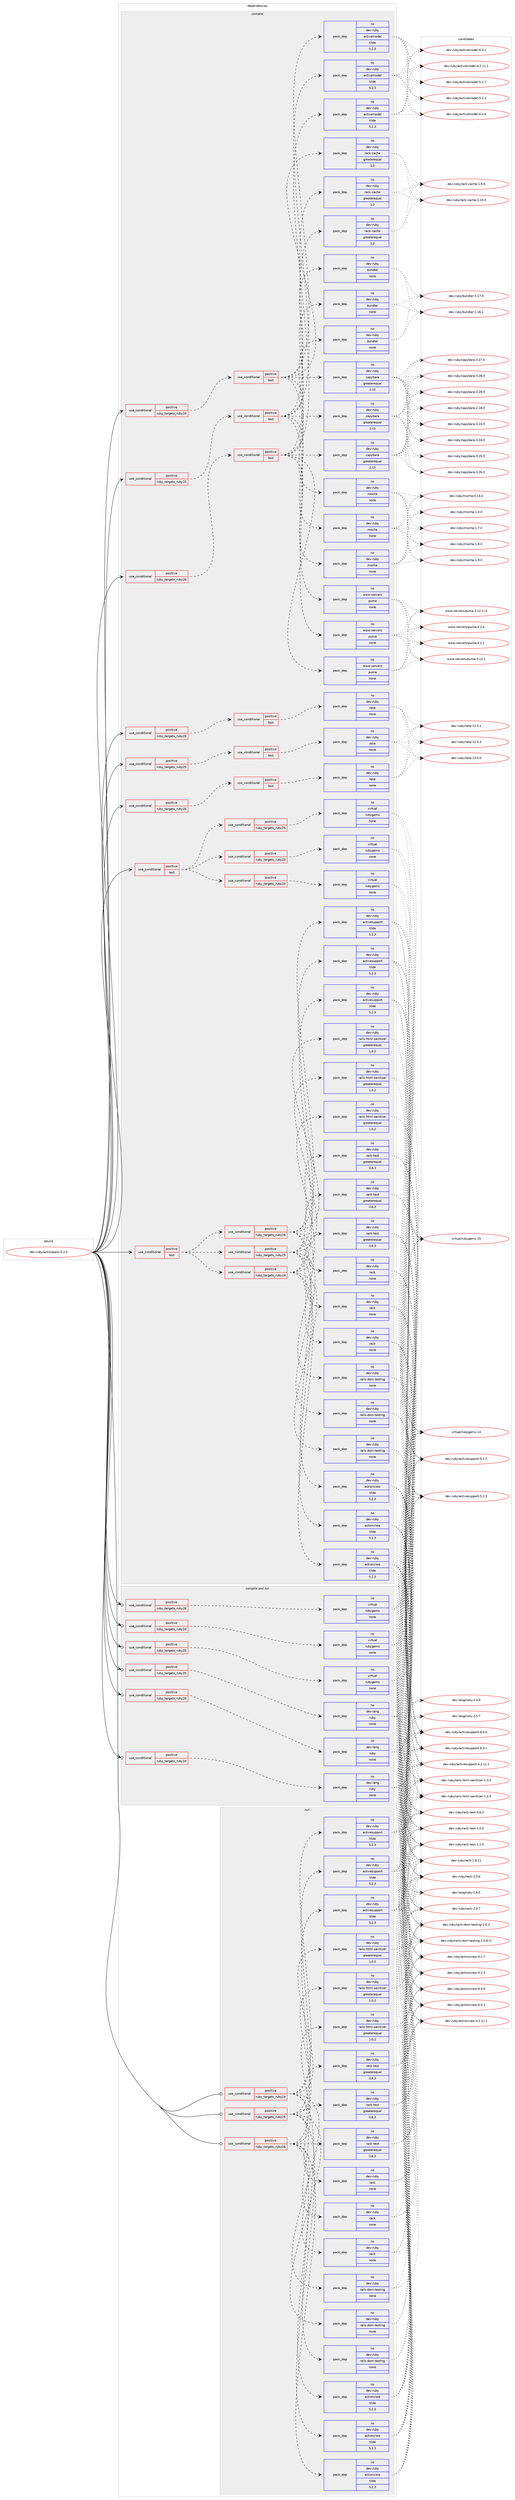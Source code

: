 digraph prolog {

# *************
# Graph options
# *************

newrank=true;
concentrate=true;
compound=true;
graph [rankdir=LR,fontname=Helvetica,fontsize=10,ranksep=1.5];#, ranksep=2.5, nodesep=0.2];
edge  [arrowhead=vee];
node  [fontname=Helvetica,fontsize=10];

# **********
# The ebuild
# **********

subgraph cluster_leftcol {
color=gray;
rank=same;
label=<<i>ebuild</i>>;
id [label="dev-ruby/actionpack-5.2.3", color=red, width=4, href="../dev-ruby/actionpack-5.2.3.svg"];
}

# ****************
# The dependencies
# ****************

subgraph cluster_midcol {
color=gray;
label=<<i>dependencies</i>>;
subgraph cluster_compile {
fillcolor="#eeeeee";
style=filled;
label=<<i>compile</i>>;
subgraph cond156948 {
dependency674281 [label=<<TABLE BORDER="0" CELLBORDER="1" CELLSPACING="0" CELLPADDING="4"><TR><TD ROWSPAN="3" CELLPADDING="10">use_conditional</TD></TR><TR><TD>positive</TD></TR><TR><TD>ruby_targets_ruby24</TD></TR></TABLE>>, shape=none, color=red];
subgraph cond156949 {
dependency674282 [label=<<TABLE BORDER="0" CELLBORDER="1" CELLSPACING="0" CELLPADDING="4"><TR><TD ROWSPAN="3" CELLPADDING="10">use_conditional</TD></TR><TR><TD>positive</TD></TR><TR><TD>test</TD></TR></TABLE>>, shape=none, color=red];
subgraph pack505427 {
dependency674283 [label=<<TABLE BORDER="0" CELLBORDER="1" CELLSPACING="0" CELLPADDING="4" WIDTH="220"><TR><TD ROWSPAN="6" CELLPADDING="30">pack_dep</TD></TR><TR><TD WIDTH="110">no</TD></TR><TR><TD>dev-ruby</TD></TR><TR><TD>mocha</TD></TR><TR><TD>none</TD></TR><TR><TD></TD></TR></TABLE>>, shape=none, color=blue];
}
dependency674282:e -> dependency674283:w [weight=20,style="dashed",arrowhead="vee"];
subgraph pack505428 {
dependency674284 [label=<<TABLE BORDER="0" CELLBORDER="1" CELLSPACING="0" CELLPADDING="4" WIDTH="220"><TR><TD ROWSPAN="6" CELLPADDING="30">pack_dep</TD></TR><TR><TD WIDTH="110">no</TD></TR><TR><TD>dev-ruby</TD></TR><TR><TD>bundler</TD></TR><TR><TD>none</TD></TR><TR><TD></TD></TR></TABLE>>, shape=none, color=blue];
}
dependency674282:e -> dependency674284:w [weight=20,style="dashed",arrowhead="vee"];
subgraph pack505429 {
dependency674285 [label=<<TABLE BORDER="0" CELLBORDER="1" CELLSPACING="0" CELLPADDING="4" WIDTH="220"><TR><TD ROWSPAN="6" CELLPADDING="30">pack_dep</TD></TR><TR><TD WIDTH="110">no</TD></TR><TR><TD>dev-ruby</TD></TR><TR><TD>capybara</TD></TR><TR><TD>greaterequal</TD></TR><TR><TD>2.15</TD></TR></TABLE>>, shape=none, color=blue];
}
dependency674282:e -> dependency674285:w [weight=20,style="dashed",arrowhead="vee"];
subgraph pack505430 {
dependency674286 [label=<<TABLE BORDER="0" CELLBORDER="1" CELLSPACING="0" CELLPADDING="4" WIDTH="220"><TR><TD ROWSPAN="6" CELLPADDING="30">pack_dep</TD></TR><TR><TD WIDTH="110">no</TD></TR><TR><TD>dev-ruby</TD></TR><TR><TD>activemodel</TD></TR><TR><TD>tilde</TD></TR><TR><TD>5.2.3</TD></TR></TABLE>>, shape=none, color=blue];
}
dependency674282:e -> dependency674286:w [weight=20,style="dashed",arrowhead="vee"];
subgraph pack505431 {
dependency674287 [label=<<TABLE BORDER="0" CELLBORDER="1" CELLSPACING="0" CELLPADDING="4" WIDTH="220"><TR><TD ROWSPAN="6" CELLPADDING="30">pack_dep</TD></TR><TR><TD WIDTH="110">no</TD></TR><TR><TD>dev-ruby</TD></TR><TR><TD>rack-cache</TD></TR><TR><TD>greaterequal</TD></TR><TR><TD>1.2</TD></TR></TABLE>>, shape=none, color=blue];
}
dependency674282:e -> dependency674287:w [weight=20,style="dashed",arrowhead="vee"];
subgraph pack505432 {
dependency674288 [label=<<TABLE BORDER="0" CELLBORDER="1" CELLSPACING="0" CELLPADDING="4" WIDTH="220"><TR><TD ROWSPAN="6" CELLPADDING="30">pack_dep</TD></TR><TR><TD WIDTH="110">no</TD></TR><TR><TD>www-servers</TD></TR><TR><TD>puma</TD></TR><TR><TD>none</TD></TR><TR><TD></TD></TR></TABLE>>, shape=none, color=blue];
}
dependency674282:e -> dependency674288:w [weight=20,style="dashed",arrowhead="vee"];
}
dependency674281:e -> dependency674282:w [weight=20,style="dashed",arrowhead="vee"];
}
id:e -> dependency674281:w [weight=20,style="solid",arrowhead="vee"];
subgraph cond156950 {
dependency674289 [label=<<TABLE BORDER="0" CELLBORDER="1" CELLSPACING="0" CELLPADDING="4"><TR><TD ROWSPAN="3" CELLPADDING="10">use_conditional</TD></TR><TR><TD>positive</TD></TR><TR><TD>ruby_targets_ruby24</TD></TR></TABLE>>, shape=none, color=red];
subgraph cond156951 {
dependency674290 [label=<<TABLE BORDER="0" CELLBORDER="1" CELLSPACING="0" CELLPADDING="4"><TR><TD ROWSPAN="3" CELLPADDING="10">use_conditional</TD></TR><TR><TD>positive</TD></TR><TR><TD>test</TD></TR></TABLE>>, shape=none, color=red];
subgraph pack505433 {
dependency674291 [label=<<TABLE BORDER="0" CELLBORDER="1" CELLSPACING="0" CELLPADDING="4" WIDTH="220"><TR><TD ROWSPAN="6" CELLPADDING="30">pack_dep</TD></TR><TR><TD WIDTH="110">no</TD></TR><TR><TD>dev-ruby</TD></TR><TR><TD>rake</TD></TR><TR><TD>none</TD></TR><TR><TD></TD></TR></TABLE>>, shape=none, color=blue];
}
dependency674290:e -> dependency674291:w [weight=20,style="dashed",arrowhead="vee"];
}
dependency674289:e -> dependency674290:w [weight=20,style="dashed",arrowhead="vee"];
}
id:e -> dependency674289:w [weight=20,style="solid",arrowhead="vee"];
subgraph cond156952 {
dependency674292 [label=<<TABLE BORDER="0" CELLBORDER="1" CELLSPACING="0" CELLPADDING="4"><TR><TD ROWSPAN="3" CELLPADDING="10">use_conditional</TD></TR><TR><TD>positive</TD></TR><TR><TD>ruby_targets_ruby25</TD></TR></TABLE>>, shape=none, color=red];
subgraph cond156953 {
dependency674293 [label=<<TABLE BORDER="0" CELLBORDER="1" CELLSPACING="0" CELLPADDING="4"><TR><TD ROWSPAN="3" CELLPADDING="10">use_conditional</TD></TR><TR><TD>positive</TD></TR><TR><TD>test</TD></TR></TABLE>>, shape=none, color=red];
subgraph pack505434 {
dependency674294 [label=<<TABLE BORDER="0" CELLBORDER="1" CELLSPACING="0" CELLPADDING="4" WIDTH="220"><TR><TD ROWSPAN="6" CELLPADDING="30">pack_dep</TD></TR><TR><TD WIDTH="110">no</TD></TR><TR><TD>dev-ruby</TD></TR><TR><TD>mocha</TD></TR><TR><TD>none</TD></TR><TR><TD></TD></TR></TABLE>>, shape=none, color=blue];
}
dependency674293:e -> dependency674294:w [weight=20,style="dashed",arrowhead="vee"];
subgraph pack505435 {
dependency674295 [label=<<TABLE BORDER="0" CELLBORDER="1" CELLSPACING="0" CELLPADDING="4" WIDTH="220"><TR><TD ROWSPAN="6" CELLPADDING="30">pack_dep</TD></TR><TR><TD WIDTH="110">no</TD></TR><TR><TD>dev-ruby</TD></TR><TR><TD>bundler</TD></TR><TR><TD>none</TD></TR><TR><TD></TD></TR></TABLE>>, shape=none, color=blue];
}
dependency674293:e -> dependency674295:w [weight=20,style="dashed",arrowhead="vee"];
subgraph pack505436 {
dependency674296 [label=<<TABLE BORDER="0" CELLBORDER="1" CELLSPACING="0" CELLPADDING="4" WIDTH="220"><TR><TD ROWSPAN="6" CELLPADDING="30">pack_dep</TD></TR><TR><TD WIDTH="110">no</TD></TR><TR><TD>dev-ruby</TD></TR><TR><TD>capybara</TD></TR><TR><TD>greaterequal</TD></TR><TR><TD>2.15</TD></TR></TABLE>>, shape=none, color=blue];
}
dependency674293:e -> dependency674296:w [weight=20,style="dashed",arrowhead="vee"];
subgraph pack505437 {
dependency674297 [label=<<TABLE BORDER="0" CELLBORDER="1" CELLSPACING="0" CELLPADDING="4" WIDTH="220"><TR><TD ROWSPAN="6" CELLPADDING="30">pack_dep</TD></TR><TR><TD WIDTH="110">no</TD></TR><TR><TD>dev-ruby</TD></TR><TR><TD>activemodel</TD></TR><TR><TD>tilde</TD></TR><TR><TD>5.2.3</TD></TR></TABLE>>, shape=none, color=blue];
}
dependency674293:e -> dependency674297:w [weight=20,style="dashed",arrowhead="vee"];
subgraph pack505438 {
dependency674298 [label=<<TABLE BORDER="0" CELLBORDER="1" CELLSPACING="0" CELLPADDING="4" WIDTH="220"><TR><TD ROWSPAN="6" CELLPADDING="30">pack_dep</TD></TR><TR><TD WIDTH="110">no</TD></TR><TR><TD>dev-ruby</TD></TR><TR><TD>rack-cache</TD></TR><TR><TD>greaterequal</TD></TR><TR><TD>1.2</TD></TR></TABLE>>, shape=none, color=blue];
}
dependency674293:e -> dependency674298:w [weight=20,style="dashed",arrowhead="vee"];
subgraph pack505439 {
dependency674299 [label=<<TABLE BORDER="0" CELLBORDER="1" CELLSPACING="0" CELLPADDING="4" WIDTH="220"><TR><TD ROWSPAN="6" CELLPADDING="30">pack_dep</TD></TR><TR><TD WIDTH="110">no</TD></TR><TR><TD>www-servers</TD></TR><TR><TD>puma</TD></TR><TR><TD>none</TD></TR><TR><TD></TD></TR></TABLE>>, shape=none, color=blue];
}
dependency674293:e -> dependency674299:w [weight=20,style="dashed",arrowhead="vee"];
}
dependency674292:e -> dependency674293:w [weight=20,style="dashed",arrowhead="vee"];
}
id:e -> dependency674292:w [weight=20,style="solid",arrowhead="vee"];
subgraph cond156954 {
dependency674300 [label=<<TABLE BORDER="0" CELLBORDER="1" CELLSPACING="0" CELLPADDING="4"><TR><TD ROWSPAN="3" CELLPADDING="10">use_conditional</TD></TR><TR><TD>positive</TD></TR><TR><TD>ruby_targets_ruby25</TD></TR></TABLE>>, shape=none, color=red];
subgraph cond156955 {
dependency674301 [label=<<TABLE BORDER="0" CELLBORDER="1" CELLSPACING="0" CELLPADDING="4"><TR><TD ROWSPAN="3" CELLPADDING="10">use_conditional</TD></TR><TR><TD>positive</TD></TR><TR><TD>test</TD></TR></TABLE>>, shape=none, color=red];
subgraph pack505440 {
dependency674302 [label=<<TABLE BORDER="0" CELLBORDER="1" CELLSPACING="0" CELLPADDING="4" WIDTH="220"><TR><TD ROWSPAN="6" CELLPADDING="30">pack_dep</TD></TR><TR><TD WIDTH="110">no</TD></TR><TR><TD>dev-ruby</TD></TR><TR><TD>rake</TD></TR><TR><TD>none</TD></TR><TR><TD></TD></TR></TABLE>>, shape=none, color=blue];
}
dependency674301:e -> dependency674302:w [weight=20,style="dashed",arrowhead="vee"];
}
dependency674300:e -> dependency674301:w [weight=20,style="dashed",arrowhead="vee"];
}
id:e -> dependency674300:w [weight=20,style="solid",arrowhead="vee"];
subgraph cond156956 {
dependency674303 [label=<<TABLE BORDER="0" CELLBORDER="1" CELLSPACING="0" CELLPADDING="4"><TR><TD ROWSPAN="3" CELLPADDING="10">use_conditional</TD></TR><TR><TD>positive</TD></TR><TR><TD>ruby_targets_ruby26</TD></TR></TABLE>>, shape=none, color=red];
subgraph cond156957 {
dependency674304 [label=<<TABLE BORDER="0" CELLBORDER="1" CELLSPACING="0" CELLPADDING="4"><TR><TD ROWSPAN="3" CELLPADDING="10">use_conditional</TD></TR><TR><TD>positive</TD></TR><TR><TD>test</TD></TR></TABLE>>, shape=none, color=red];
subgraph pack505441 {
dependency674305 [label=<<TABLE BORDER="0" CELLBORDER="1" CELLSPACING="0" CELLPADDING="4" WIDTH="220"><TR><TD ROWSPAN="6" CELLPADDING="30">pack_dep</TD></TR><TR><TD WIDTH="110">no</TD></TR><TR><TD>dev-ruby</TD></TR><TR><TD>mocha</TD></TR><TR><TD>none</TD></TR><TR><TD></TD></TR></TABLE>>, shape=none, color=blue];
}
dependency674304:e -> dependency674305:w [weight=20,style="dashed",arrowhead="vee"];
subgraph pack505442 {
dependency674306 [label=<<TABLE BORDER="0" CELLBORDER="1" CELLSPACING="0" CELLPADDING="4" WIDTH="220"><TR><TD ROWSPAN="6" CELLPADDING="30">pack_dep</TD></TR><TR><TD WIDTH="110">no</TD></TR><TR><TD>dev-ruby</TD></TR><TR><TD>bundler</TD></TR><TR><TD>none</TD></TR><TR><TD></TD></TR></TABLE>>, shape=none, color=blue];
}
dependency674304:e -> dependency674306:w [weight=20,style="dashed",arrowhead="vee"];
subgraph pack505443 {
dependency674307 [label=<<TABLE BORDER="0" CELLBORDER="1" CELLSPACING="0" CELLPADDING="4" WIDTH="220"><TR><TD ROWSPAN="6" CELLPADDING="30">pack_dep</TD></TR><TR><TD WIDTH="110">no</TD></TR><TR><TD>dev-ruby</TD></TR><TR><TD>capybara</TD></TR><TR><TD>greaterequal</TD></TR><TR><TD>2.15</TD></TR></TABLE>>, shape=none, color=blue];
}
dependency674304:e -> dependency674307:w [weight=20,style="dashed",arrowhead="vee"];
subgraph pack505444 {
dependency674308 [label=<<TABLE BORDER="0" CELLBORDER="1" CELLSPACING="0" CELLPADDING="4" WIDTH="220"><TR><TD ROWSPAN="6" CELLPADDING="30">pack_dep</TD></TR><TR><TD WIDTH="110">no</TD></TR><TR><TD>dev-ruby</TD></TR><TR><TD>activemodel</TD></TR><TR><TD>tilde</TD></TR><TR><TD>5.2.3</TD></TR></TABLE>>, shape=none, color=blue];
}
dependency674304:e -> dependency674308:w [weight=20,style="dashed",arrowhead="vee"];
subgraph pack505445 {
dependency674309 [label=<<TABLE BORDER="0" CELLBORDER="1" CELLSPACING="0" CELLPADDING="4" WIDTH="220"><TR><TD ROWSPAN="6" CELLPADDING="30">pack_dep</TD></TR><TR><TD WIDTH="110">no</TD></TR><TR><TD>dev-ruby</TD></TR><TR><TD>rack-cache</TD></TR><TR><TD>greaterequal</TD></TR><TR><TD>1.2</TD></TR></TABLE>>, shape=none, color=blue];
}
dependency674304:e -> dependency674309:w [weight=20,style="dashed",arrowhead="vee"];
subgraph pack505446 {
dependency674310 [label=<<TABLE BORDER="0" CELLBORDER="1" CELLSPACING="0" CELLPADDING="4" WIDTH="220"><TR><TD ROWSPAN="6" CELLPADDING="30">pack_dep</TD></TR><TR><TD WIDTH="110">no</TD></TR><TR><TD>www-servers</TD></TR><TR><TD>puma</TD></TR><TR><TD>none</TD></TR><TR><TD></TD></TR></TABLE>>, shape=none, color=blue];
}
dependency674304:e -> dependency674310:w [weight=20,style="dashed",arrowhead="vee"];
}
dependency674303:e -> dependency674304:w [weight=20,style="dashed",arrowhead="vee"];
}
id:e -> dependency674303:w [weight=20,style="solid",arrowhead="vee"];
subgraph cond156958 {
dependency674311 [label=<<TABLE BORDER="0" CELLBORDER="1" CELLSPACING="0" CELLPADDING="4"><TR><TD ROWSPAN="3" CELLPADDING="10">use_conditional</TD></TR><TR><TD>positive</TD></TR><TR><TD>ruby_targets_ruby26</TD></TR></TABLE>>, shape=none, color=red];
subgraph cond156959 {
dependency674312 [label=<<TABLE BORDER="0" CELLBORDER="1" CELLSPACING="0" CELLPADDING="4"><TR><TD ROWSPAN="3" CELLPADDING="10">use_conditional</TD></TR><TR><TD>positive</TD></TR><TR><TD>test</TD></TR></TABLE>>, shape=none, color=red];
subgraph pack505447 {
dependency674313 [label=<<TABLE BORDER="0" CELLBORDER="1" CELLSPACING="0" CELLPADDING="4" WIDTH="220"><TR><TD ROWSPAN="6" CELLPADDING="30">pack_dep</TD></TR><TR><TD WIDTH="110">no</TD></TR><TR><TD>dev-ruby</TD></TR><TR><TD>rake</TD></TR><TR><TD>none</TD></TR><TR><TD></TD></TR></TABLE>>, shape=none, color=blue];
}
dependency674312:e -> dependency674313:w [weight=20,style="dashed",arrowhead="vee"];
}
dependency674311:e -> dependency674312:w [weight=20,style="dashed",arrowhead="vee"];
}
id:e -> dependency674311:w [weight=20,style="solid",arrowhead="vee"];
subgraph cond156960 {
dependency674314 [label=<<TABLE BORDER="0" CELLBORDER="1" CELLSPACING="0" CELLPADDING="4"><TR><TD ROWSPAN="3" CELLPADDING="10">use_conditional</TD></TR><TR><TD>positive</TD></TR><TR><TD>test</TD></TR></TABLE>>, shape=none, color=red];
subgraph cond156961 {
dependency674315 [label=<<TABLE BORDER="0" CELLBORDER="1" CELLSPACING="0" CELLPADDING="4"><TR><TD ROWSPAN="3" CELLPADDING="10">use_conditional</TD></TR><TR><TD>positive</TD></TR><TR><TD>ruby_targets_ruby24</TD></TR></TABLE>>, shape=none, color=red];
subgraph pack505448 {
dependency674316 [label=<<TABLE BORDER="0" CELLBORDER="1" CELLSPACING="0" CELLPADDING="4" WIDTH="220"><TR><TD ROWSPAN="6" CELLPADDING="30">pack_dep</TD></TR><TR><TD WIDTH="110">no</TD></TR><TR><TD>dev-ruby</TD></TR><TR><TD>activesupport</TD></TR><TR><TD>tilde</TD></TR><TR><TD>5.2.3</TD></TR></TABLE>>, shape=none, color=blue];
}
dependency674315:e -> dependency674316:w [weight=20,style="dashed",arrowhead="vee"];
subgraph pack505449 {
dependency674317 [label=<<TABLE BORDER="0" CELLBORDER="1" CELLSPACING="0" CELLPADDING="4" WIDTH="220"><TR><TD ROWSPAN="6" CELLPADDING="30">pack_dep</TD></TR><TR><TD WIDTH="110">no</TD></TR><TR><TD>dev-ruby</TD></TR><TR><TD>actionview</TD></TR><TR><TD>tilde</TD></TR><TR><TD>5.2.3</TD></TR></TABLE>>, shape=none, color=blue];
}
dependency674315:e -> dependency674317:w [weight=20,style="dashed",arrowhead="vee"];
subgraph pack505450 {
dependency674318 [label=<<TABLE BORDER="0" CELLBORDER="1" CELLSPACING="0" CELLPADDING="4" WIDTH="220"><TR><TD ROWSPAN="6" CELLPADDING="30">pack_dep</TD></TR><TR><TD WIDTH="110">no</TD></TR><TR><TD>dev-ruby</TD></TR><TR><TD>rack</TD></TR><TR><TD>none</TD></TR><TR><TD></TD></TR></TABLE>>, shape=none, color=blue];
}
dependency674315:e -> dependency674318:w [weight=20,style="dashed",arrowhead="vee"];
subgraph pack505451 {
dependency674319 [label=<<TABLE BORDER="0" CELLBORDER="1" CELLSPACING="0" CELLPADDING="4" WIDTH="220"><TR><TD ROWSPAN="6" CELLPADDING="30">pack_dep</TD></TR><TR><TD WIDTH="110">no</TD></TR><TR><TD>dev-ruby</TD></TR><TR><TD>rack-test</TD></TR><TR><TD>greaterequal</TD></TR><TR><TD>0.6.3</TD></TR></TABLE>>, shape=none, color=blue];
}
dependency674315:e -> dependency674319:w [weight=20,style="dashed",arrowhead="vee"];
subgraph pack505452 {
dependency674320 [label=<<TABLE BORDER="0" CELLBORDER="1" CELLSPACING="0" CELLPADDING="4" WIDTH="220"><TR><TD ROWSPAN="6" CELLPADDING="30">pack_dep</TD></TR><TR><TD WIDTH="110">no</TD></TR><TR><TD>dev-ruby</TD></TR><TR><TD>rails-html-sanitizer</TD></TR><TR><TD>greaterequal</TD></TR><TR><TD>1.0.2</TD></TR></TABLE>>, shape=none, color=blue];
}
dependency674315:e -> dependency674320:w [weight=20,style="dashed",arrowhead="vee"];
subgraph pack505453 {
dependency674321 [label=<<TABLE BORDER="0" CELLBORDER="1" CELLSPACING="0" CELLPADDING="4" WIDTH="220"><TR><TD ROWSPAN="6" CELLPADDING="30">pack_dep</TD></TR><TR><TD WIDTH="110">no</TD></TR><TR><TD>dev-ruby</TD></TR><TR><TD>rails-dom-testing</TD></TR><TR><TD>none</TD></TR><TR><TD></TD></TR></TABLE>>, shape=none, color=blue];
}
dependency674315:e -> dependency674321:w [weight=20,style="dashed",arrowhead="vee"];
}
dependency674314:e -> dependency674315:w [weight=20,style="dashed",arrowhead="vee"];
subgraph cond156962 {
dependency674322 [label=<<TABLE BORDER="0" CELLBORDER="1" CELLSPACING="0" CELLPADDING="4"><TR><TD ROWSPAN="3" CELLPADDING="10">use_conditional</TD></TR><TR><TD>positive</TD></TR><TR><TD>ruby_targets_ruby25</TD></TR></TABLE>>, shape=none, color=red];
subgraph pack505454 {
dependency674323 [label=<<TABLE BORDER="0" CELLBORDER="1" CELLSPACING="0" CELLPADDING="4" WIDTH="220"><TR><TD ROWSPAN="6" CELLPADDING="30">pack_dep</TD></TR><TR><TD WIDTH="110">no</TD></TR><TR><TD>dev-ruby</TD></TR><TR><TD>activesupport</TD></TR><TR><TD>tilde</TD></TR><TR><TD>5.2.3</TD></TR></TABLE>>, shape=none, color=blue];
}
dependency674322:e -> dependency674323:w [weight=20,style="dashed",arrowhead="vee"];
subgraph pack505455 {
dependency674324 [label=<<TABLE BORDER="0" CELLBORDER="1" CELLSPACING="0" CELLPADDING="4" WIDTH="220"><TR><TD ROWSPAN="6" CELLPADDING="30">pack_dep</TD></TR><TR><TD WIDTH="110">no</TD></TR><TR><TD>dev-ruby</TD></TR><TR><TD>actionview</TD></TR><TR><TD>tilde</TD></TR><TR><TD>5.2.3</TD></TR></TABLE>>, shape=none, color=blue];
}
dependency674322:e -> dependency674324:w [weight=20,style="dashed",arrowhead="vee"];
subgraph pack505456 {
dependency674325 [label=<<TABLE BORDER="0" CELLBORDER="1" CELLSPACING="0" CELLPADDING="4" WIDTH="220"><TR><TD ROWSPAN="6" CELLPADDING="30">pack_dep</TD></TR><TR><TD WIDTH="110">no</TD></TR><TR><TD>dev-ruby</TD></TR><TR><TD>rack</TD></TR><TR><TD>none</TD></TR><TR><TD></TD></TR></TABLE>>, shape=none, color=blue];
}
dependency674322:e -> dependency674325:w [weight=20,style="dashed",arrowhead="vee"];
subgraph pack505457 {
dependency674326 [label=<<TABLE BORDER="0" CELLBORDER="1" CELLSPACING="0" CELLPADDING="4" WIDTH="220"><TR><TD ROWSPAN="6" CELLPADDING="30">pack_dep</TD></TR><TR><TD WIDTH="110">no</TD></TR><TR><TD>dev-ruby</TD></TR><TR><TD>rack-test</TD></TR><TR><TD>greaterequal</TD></TR><TR><TD>0.6.3</TD></TR></TABLE>>, shape=none, color=blue];
}
dependency674322:e -> dependency674326:w [weight=20,style="dashed",arrowhead="vee"];
subgraph pack505458 {
dependency674327 [label=<<TABLE BORDER="0" CELLBORDER="1" CELLSPACING="0" CELLPADDING="4" WIDTH="220"><TR><TD ROWSPAN="6" CELLPADDING="30">pack_dep</TD></TR><TR><TD WIDTH="110">no</TD></TR><TR><TD>dev-ruby</TD></TR><TR><TD>rails-html-sanitizer</TD></TR><TR><TD>greaterequal</TD></TR><TR><TD>1.0.2</TD></TR></TABLE>>, shape=none, color=blue];
}
dependency674322:e -> dependency674327:w [weight=20,style="dashed",arrowhead="vee"];
subgraph pack505459 {
dependency674328 [label=<<TABLE BORDER="0" CELLBORDER="1" CELLSPACING="0" CELLPADDING="4" WIDTH="220"><TR><TD ROWSPAN="6" CELLPADDING="30">pack_dep</TD></TR><TR><TD WIDTH="110">no</TD></TR><TR><TD>dev-ruby</TD></TR><TR><TD>rails-dom-testing</TD></TR><TR><TD>none</TD></TR><TR><TD></TD></TR></TABLE>>, shape=none, color=blue];
}
dependency674322:e -> dependency674328:w [weight=20,style="dashed",arrowhead="vee"];
}
dependency674314:e -> dependency674322:w [weight=20,style="dashed",arrowhead="vee"];
subgraph cond156963 {
dependency674329 [label=<<TABLE BORDER="0" CELLBORDER="1" CELLSPACING="0" CELLPADDING="4"><TR><TD ROWSPAN="3" CELLPADDING="10">use_conditional</TD></TR><TR><TD>positive</TD></TR><TR><TD>ruby_targets_ruby26</TD></TR></TABLE>>, shape=none, color=red];
subgraph pack505460 {
dependency674330 [label=<<TABLE BORDER="0" CELLBORDER="1" CELLSPACING="0" CELLPADDING="4" WIDTH="220"><TR><TD ROWSPAN="6" CELLPADDING="30">pack_dep</TD></TR><TR><TD WIDTH="110">no</TD></TR><TR><TD>dev-ruby</TD></TR><TR><TD>activesupport</TD></TR><TR><TD>tilde</TD></TR><TR><TD>5.2.3</TD></TR></TABLE>>, shape=none, color=blue];
}
dependency674329:e -> dependency674330:w [weight=20,style="dashed",arrowhead="vee"];
subgraph pack505461 {
dependency674331 [label=<<TABLE BORDER="0" CELLBORDER="1" CELLSPACING="0" CELLPADDING="4" WIDTH="220"><TR><TD ROWSPAN="6" CELLPADDING="30">pack_dep</TD></TR><TR><TD WIDTH="110">no</TD></TR><TR><TD>dev-ruby</TD></TR><TR><TD>actionview</TD></TR><TR><TD>tilde</TD></TR><TR><TD>5.2.3</TD></TR></TABLE>>, shape=none, color=blue];
}
dependency674329:e -> dependency674331:w [weight=20,style="dashed",arrowhead="vee"];
subgraph pack505462 {
dependency674332 [label=<<TABLE BORDER="0" CELLBORDER="1" CELLSPACING="0" CELLPADDING="4" WIDTH="220"><TR><TD ROWSPAN="6" CELLPADDING="30">pack_dep</TD></TR><TR><TD WIDTH="110">no</TD></TR><TR><TD>dev-ruby</TD></TR><TR><TD>rack</TD></TR><TR><TD>none</TD></TR><TR><TD></TD></TR></TABLE>>, shape=none, color=blue];
}
dependency674329:e -> dependency674332:w [weight=20,style="dashed",arrowhead="vee"];
subgraph pack505463 {
dependency674333 [label=<<TABLE BORDER="0" CELLBORDER="1" CELLSPACING="0" CELLPADDING="4" WIDTH="220"><TR><TD ROWSPAN="6" CELLPADDING="30">pack_dep</TD></TR><TR><TD WIDTH="110">no</TD></TR><TR><TD>dev-ruby</TD></TR><TR><TD>rack-test</TD></TR><TR><TD>greaterequal</TD></TR><TR><TD>0.6.3</TD></TR></TABLE>>, shape=none, color=blue];
}
dependency674329:e -> dependency674333:w [weight=20,style="dashed",arrowhead="vee"];
subgraph pack505464 {
dependency674334 [label=<<TABLE BORDER="0" CELLBORDER="1" CELLSPACING="0" CELLPADDING="4" WIDTH="220"><TR><TD ROWSPAN="6" CELLPADDING="30">pack_dep</TD></TR><TR><TD WIDTH="110">no</TD></TR><TR><TD>dev-ruby</TD></TR><TR><TD>rails-html-sanitizer</TD></TR><TR><TD>greaterequal</TD></TR><TR><TD>1.0.2</TD></TR></TABLE>>, shape=none, color=blue];
}
dependency674329:e -> dependency674334:w [weight=20,style="dashed",arrowhead="vee"];
subgraph pack505465 {
dependency674335 [label=<<TABLE BORDER="0" CELLBORDER="1" CELLSPACING="0" CELLPADDING="4" WIDTH="220"><TR><TD ROWSPAN="6" CELLPADDING="30">pack_dep</TD></TR><TR><TD WIDTH="110">no</TD></TR><TR><TD>dev-ruby</TD></TR><TR><TD>rails-dom-testing</TD></TR><TR><TD>none</TD></TR><TR><TD></TD></TR></TABLE>>, shape=none, color=blue];
}
dependency674329:e -> dependency674335:w [weight=20,style="dashed",arrowhead="vee"];
}
dependency674314:e -> dependency674329:w [weight=20,style="dashed",arrowhead="vee"];
}
id:e -> dependency674314:w [weight=20,style="solid",arrowhead="vee"];
subgraph cond156964 {
dependency674336 [label=<<TABLE BORDER="0" CELLBORDER="1" CELLSPACING="0" CELLPADDING="4"><TR><TD ROWSPAN="3" CELLPADDING="10">use_conditional</TD></TR><TR><TD>positive</TD></TR><TR><TD>test</TD></TR></TABLE>>, shape=none, color=red];
subgraph cond156965 {
dependency674337 [label=<<TABLE BORDER="0" CELLBORDER="1" CELLSPACING="0" CELLPADDING="4"><TR><TD ROWSPAN="3" CELLPADDING="10">use_conditional</TD></TR><TR><TD>positive</TD></TR><TR><TD>ruby_targets_ruby24</TD></TR></TABLE>>, shape=none, color=red];
subgraph pack505466 {
dependency674338 [label=<<TABLE BORDER="0" CELLBORDER="1" CELLSPACING="0" CELLPADDING="4" WIDTH="220"><TR><TD ROWSPAN="6" CELLPADDING="30">pack_dep</TD></TR><TR><TD WIDTH="110">no</TD></TR><TR><TD>virtual</TD></TR><TR><TD>rubygems</TD></TR><TR><TD>none</TD></TR><TR><TD></TD></TR></TABLE>>, shape=none, color=blue];
}
dependency674337:e -> dependency674338:w [weight=20,style="dashed",arrowhead="vee"];
}
dependency674336:e -> dependency674337:w [weight=20,style="dashed",arrowhead="vee"];
subgraph cond156966 {
dependency674339 [label=<<TABLE BORDER="0" CELLBORDER="1" CELLSPACING="0" CELLPADDING="4"><TR><TD ROWSPAN="3" CELLPADDING="10">use_conditional</TD></TR><TR><TD>positive</TD></TR><TR><TD>ruby_targets_ruby25</TD></TR></TABLE>>, shape=none, color=red];
subgraph pack505467 {
dependency674340 [label=<<TABLE BORDER="0" CELLBORDER="1" CELLSPACING="0" CELLPADDING="4" WIDTH="220"><TR><TD ROWSPAN="6" CELLPADDING="30">pack_dep</TD></TR><TR><TD WIDTH="110">no</TD></TR><TR><TD>virtual</TD></TR><TR><TD>rubygems</TD></TR><TR><TD>none</TD></TR><TR><TD></TD></TR></TABLE>>, shape=none, color=blue];
}
dependency674339:e -> dependency674340:w [weight=20,style="dashed",arrowhead="vee"];
}
dependency674336:e -> dependency674339:w [weight=20,style="dashed",arrowhead="vee"];
subgraph cond156967 {
dependency674341 [label=<<TABLE BORDER="0" CELLBORDER="1" CELLSPACING="0" CELLPADDING="4"><TR><TD ROWSPAN="3" CELLPADDING="10">use_conditional</TD></TR><TR><TD>positive</TD></TR><TR><TD>ruby_targets_ruby26</TD></TR></TABLE>>, shape=none, color=red];
subgraph pack505468 {
dependency674342 [label=<<TABLE BORDER="0" CELLBORDER="1" CELLSPACING="0" CELLPADDING="4" WIDTH="220"><TR><TD ROWSPAN="6" CELLPADDING="30">pack_dep</TD></TR><TR><TD WIDTH="110">no</TD></TR><TR><TD>virtual</TD></TR><TR><TD>rubygems</TD></TR><TR><TD>none</TD></TR><TR><TD></TD></TR></TABLE>>, shape=none, color=blue];
}
dependency674341:e -> dependency674342:w [weight=20,style="dashed",arrowhead="vee"];
}
dependency674336:e -> dependency674341:w [weight=20,style="dashed",arrowhead="vee"];
}
id:e -> dependency674336:w [weight=20,style="solid",arrowhead="vee"];
}
subgraph cluster_compileandrun {
fillcolor="#eeeeee";
style=filled;
label=<<i>compile and run</i>>;
subgraph cond156968 {
dependency674343 [label=<<TABLE BORDER="0" CELLBORDER="1" CELLSPACING="0" CELLPADDING="4"><TR><TD ROWSPAN="3" CELLPADDING="10">use_conditional</TD></TR><TR><TD>positive</TD></TR><TR><TD>ruby_targets_ruby24</TD></TR></TABLE>>, shape=none, color=red];
subgraph pack505469 {
dependency674344 [label=<<TABLE BORDER="0" CELLBORDER="1" CELLSPACING="0" CELLPADDING="4" WIDTH="220"><TR><TD ROWSPAN="6" CELLPADDING="30">pack_dep</TD></TR><TR><TD WIDTH="110">no</TD></TR><TR><TD>dev-lang</TD></TR><TR><TD>ruby</TD></TR><TR><TD>none</TD></TR><TR><TD></TD></TR></TABLE>>, shape=none, color=blue];
}
dependency674343:e -> dependency674344:w [weight=20,style="dashed",arrowhead="vee"];
}
id:e -> dependency674343:w [weight=20,style="solid",arrowhead="odotvee"];
subgraph cond156969 {
dependency674345 [label=<<TABLE BORDER="0" CELLBORDER="1" CELLSPACING="0" CELLPADDING="4"><TR><TD ROWSPAN="3" CELLPADDING="10">use_conditional</TD></TR><TR><TD>positive</TD></TR><TR><TD>ruby_targets_ruby24</TD></TR></TABLE>>, shape=none, color=red];
subgraph pack505470 {
dependency674346 [label=<<TABLE BORDER="0" CELLBORDER="1" CELLSPACING="0" CELLPADDING="4" WIDTH="220"><TR><TD ROWSPAN="6" CELLPADDING="30">pack_dep</TD></TR><TR><TD WIDTH="110">no</TD></TR><TR><TD>virtual</TD></TR><TR><TD>rubygems</TD></TR><TR><TD>none</TD></TR><TR><TD></TD></TR></TABLE>>, shape=none, color=blue];
}
dependency674345:e -> dependency674346:w [weight=20,style="dashed",arrowhead="vee"];
}
id:e -> dependency674345:w [weight=20,style="solid",arrowhead="odotvee"];
subgraph cond156970 {
dependency674347 [label=<<TABLE BORDER="0" CELLBORDER="1" CELLSPACING="0" CELLPADDING="4"><TR><TD ROWSPAN="3" CELLPADDING="10">use_conditional</TD></TR><TR><TD>positive</TD></TR><TR><TD>ruby_targets_ruby25</TD></TR></TABLE>>, shape=none, color=red];
subgraph pack505471 {
dependency674348 [label=<<TABLE BORDER="0" CELLBORDER="1" CELLSPACING="0" CELLPADDING="4" WIDTH="220"><TR><TD ROWSPAN="6" CELLPADDING="30">pack_dep</TD></TR><TR><TD WIDTH="110">no</TD></TR><TR><TD>dev-lang</TD></TR><TR><TD>ruby</TD></TR><TR><TD>none</TD></TR><TR><TD></TD></TR></TABLE>>, shape=none, color=blue];
}
dependency674347:e -> dependency674348:w [weight=20,style="dashed",arrowhead="vee"];
}
id:e -> dependency674347:w [weight=20,style="solid",arrowhead="odotvee"];
subgraph cond156971 {
dependency674349 [label=<<TABLE BORDER="0" CELLBORDER="1" CELLSPACING="0" CELLPADDING="4"><TR><TD ROWSPAN="3" CELLPADDING="10">use_conditional</TD></TR><TR><TD>positive</TD></TR><TR><TD>ruby_targets_ruby25</TD></TR></TABLE>>, shape=none, color=red];
subgraph pack505472 {
dependency674350 [label=<<TABLE BORDER="0" CELLBORDER="1" CELLSPACING="0" CELLPADDING="4" WIDTH="220"><TR><TD ROWSPAN="6" CELLPADDING="30">pack_dep</TD></TR><TR><TD WIDTH="110">no</TD></TR><TR><TD>virtual</TD></TR><TR><TD>rubygems</TD></TR><TR><TD>none</TD></TR><TR><TD></TD></TR></TABLE>>, shape=none, color=blue];
}
dependency674349:e -> dependency674350:w [weight=20,style="dashed",arrowhead="vee"];
}
id:e -> dependency674349:w [weight=20,style="solid",arrowhead="odotvee"];
subgraph cond156972 {
dependency674351 [label=<<TABLE BORDER="0" CELLBORDER="1" CELLSPACING="0" CELLPADDING="4"><TR><TD ROWSPAN="3" CELLPADDING="10">use_conditional</TD></TR><TR><TD>positive</TD></TR><TR><TD>ruby_targets_ruby26</TD></TR></TABLE>>, shape=none, color=red];
subgraph pack505473 {
dependency674352 [label=<<TABLE BORDER="0" CELLBORDER="1" CELLSPACING="0" CELLPADDING="4" WIDTH="220"><TR><TD ROWSPAN="6" CELLPADDING="30">pack_dep</TD></TR><TR><TD WIDTH="110">no</TD></TR><TR><TD>dev-lang</TD></TR><TR><TD>ruby</TD></TR><TR><TD>none</TD></TR><TR><TD></TD></TR></TABLE>>, shape=none, color=blue];
}
dependency674351:e -> dependency674352:w [weight=20,style="dashed",arrowhead="vee"];
}
id:e -> dependency674351:w [weight=20,style="solid",arrowhead="odotvee"];
subgraph cond156973 {
dependency674353 [label=<<TABLE BORDER="0" CELLBORDER="1" CELLSPACING="0" CELLPADDING="4"><TR><TD ROWSPAN="3" CELLPADDING="10">use_conditional</TD></TR><TR><TD>positive</TD></TR><TR><TD>ruby_targets_ruby26</TD></TR></TABLE>>, shape=none, color=red];
subgraph pack505474 {
dependency674354 [label=<<TABLE BORDER="0" CELLBORDER="1" CELLSPACING="0" CELLPADDING="4" WIDTH="220"><TR><TD ROWSPAN="6" CELLPADDING="30">pack_dep</TD></TR><TR><TD WIDTH="110">no</TD></TR><TR><TD>virtual</TD></TR><TR><TD>rubygems</TD></TR><TR><TD>none</TD></TR><TR><TD></TD></TR></TABLE>>, shape=none, color=blue];
}
dependency674353:e -> dependency674354:w [weight=20,style="dashed",arrowhead="vee"];
}
id:e -> dependency674353:w [weight=20,style="solid",arrowhead="odotvee"];
}
subgraph cluster_run {
fillcolor="#eeeeee";
style=filled;
label=<<i>run</i>>;
subgraph cond156974 {
dependency674355 [label=<<TABLE BORDER="0" CELLBORDER="1" CELLSPACING="0" CELLPADDING="4"><TR><TD ROWSPAN="3" CELLPADDING="10">use_conditional</TD></TR><TR><TD>positive</TD></TR><TR><TD>ruby_targets_ruby24</TD></TR></TABLE>>, shape=none, color=red];
subgraph pack505475 {
dependency674356 [label=<<TABLE BORDER="0" CELLBORDER="1" CELLSPACING="0" CELLPADDING="4" WIDTH="220"><TR><TD ROWSPAN="6" CELLPADDING="30">pack_dep</TD></TR><TR><TD WIDTH="110">no</TD></TR><TR><TD>dev-ruby</TD></TR><TR><TD>activesupport</TD></TR><TR><TD>tilde</TD></TR><TR><TD>5.2.3</TD></TR></TABLE>>, shape=none, color=blue];
}
dependency674355:e -> dependency674356:w [weight=20,style="dashed",arrowhead="vee"];
subgraph pack505476 {
dependency674357 [label=<<TABLE BORDER="0" CELLBORDER="1" CELLSPACING="0" CELLPADDING="4" WIDTH="220"><TR><TD ROWSPAN="6" CELLPADDING="30">pack_dep</TD></TR><TR><TD WIDTH="110">no</TD></TR><TR><TD>dev-ruby</TD></TR><TR><TD>actionview</TD></TR><TR><TD>tilde</TD></TR><TR><TD>5.2.3</TD></TR></TABLE>>, shape=none, color=blue];
}
dependency674355:e -> dependency674357:w [weight=20,style="dashed",arrowhead="vee"];
subgraph pack505477 {
dependency674358 [label=<<TABLE BORDER="0" CELLBORDER="1" CELLSPACING="0" CELLPADDING="4" WIDTH="220"><TR><TD ROWSPAN="6" CELLPADDING="30">pack_dep</TD></TR><TR><TD WIDTH="110">no</TD></TR><TR><TD>dev-ruby</TD></TR><TR><TD>rack</TD></TR><TR><TD>none</TD></TR><TR><TD></TD></TR></TABLE>>, shape=none, color=blue];
}
dependency674355:e -> dependency674358:w [weight=20,style="dashed",arrowhead="vee"];
subgraph pack505478 {
dependency674359 [label=<<TABLE BORDER="0" CELLBORDER="1" CELLSPACING="0" CELLPADDING="4" WIDTH="220"><TR><TD ROWSPAN="6" CELLPADDING="30">pack_dep</TD></TR><TR><TD WIDTH="110">no</TD></TR><TR><TD>dev-ruby</TD></TR><TR><TD>rack-test</TD></TR><TR><TD>greaterequal</TD></TR><TR><TD>0.6.3</TD></TR></TABLE>>, shape=none, color=blue];
}
dependency674355:e -> dependency674359:w [weight=20,style="dashed",arrowhead="vee"];
subgraph pack505479 {
dependency674360 [label=<<TABLE BORDER="0" CELLBORDER="1" CELLSPACING="0" CELLPADDING="4" WIDTH="220"><TR><TD ROWSPAN="6" CELLPADDING="30">pack_dep</TD></TR><TR><TD WIDTH="110">no</TD></TR><TR><TD>dev-ruby</TD></TR><TR><TD>rails-html-sanitizer</TD></TR><TR><TD>greaterequal</TD></TR><TR><TD>1.0.2</TD></TR></TABLE>>, shape=none, color=blue];
}
dependency674355:e -> dependency674360:w [weight=20,style="dashed",arrowhead="vee"];
subgraph pack505480 {
dependency674361 [label=<<TABLE BORDER="0" CELLBORDER="1" CELLSPACING="0" CELLPADDING="4" WIDTH="220"><TR><TD ROWSPAN="6" CELLPADDING="30">pack_dep</TD></TR><TR><TD WIDTH="110">no</TD></TR><TR><TD>dev-ruby</TD></TR><TR><TD>rails-dom-testing</TD></TR><TR><TD>none</TD></TR><TR><TD></TD></TR></TABLE>>, shape=none, color=blue];
}
dependency674355:e -> dependency674361:w [weight=20,style="dashed",arrowhead="vee"];
}
id:e -> dependency674355:w [weight=20,style="solid",arrowhead="odot"];
subgraph cond156975 {
dependency674362 [label=<<TABLE BORDER="0" CELLBORDER="1" CELLSPACING="0" CELLPADDING="4"><TR><TD ROWSPAN="3" CELLPADDING="10">use_conditional</TD></TR><TR><TD>positive</TD></TR><TR><TD>ruby_targets_ruby25</TD></TR></TABLE>>, shape=none, color=red];
subgraph pack505481 {
dependency674363 [label=<<TABLE BORDER="0" CELLBORDER="1" CELLSPACING="0" CELLPADDING="4" WIDTH="220"><TR><TD ROWSPAN="6" CELLPADDING="30">pack_dep</TD></TR><TR><TD WIDTH="110">no</TD></TR><TR><TD>dev-ruby</TD></TR><TR><TD>activesupport</TD></TR><TR><TD>tilde</TD></TR><TR><TD>5.2.3</TD></TR></TABLE>>, shape=none, color=blue];
}
dependency674362:e -> dependency674363:w [weight=20,style="dashed",arrowhead="vee"];
subgraph pack505482 {
dependency674364 [label=<<TABLE BORDER="0" CELLBORDER="1" CELLSPACING="0" CELLPADDING="4" WIDTH="220"><TR><TD ROWSPAN="6" CELLPADDING="30">pack_dep</TD></TR><TR><TD WIDTH="110">no</TD></TR><TR><TD>dev-ruby</TD></TR><TR><TD>actionview</TD></TR><TR><TD>tilde</TD></TR><TR><TD>5.2.3</TD></TR></TABLE>>, shape=none, color=blue];
}
dependency674362:e -> dependency674364:w [weight=20,style="dashed",arrowhead="vee"];
subgraph pack505483 {
dependency674365 [label=<<TABLE BORDER="0" CELLBORDER="1" CELLSPACING="0" CELLPADDING="4" WIDTH="220"><TR><TD ROWSPAN="6" CELLPADDING="30">pack_dep</TD></TR><TR><TD WIDTH="110">no</TD></TR><TR><TD>dev-ruby</TD></TR><TR><TD>rack</TD></TR><TR><TD>none</TD></TR><TR><TD></TD></TR></TABLE>>, shape=none, color=blue];
}
dependency674362:e -> dependency674365:w [weight=20,style="dashed",arrowhead="vee"];
subgraph pack505484 {
dependency674366 [label=<<TABLE BORDER="0" CELLBORDER="1" CELLSPACING="0" CELLPADDING="4" WIDTH="220"><TR><TD ROWSPAN="6" CELLPADDING="30">pack_dep</TD></TR><TR><TD WIDTH="110">no</TD></TR><TR><TD>dev-ruby</TD></TR><TR><TD>rack-test</TD></TR><TR><TD>greaterequal</TD></TR><TR><TD>0.6.3</TD></TR></TABLE>>, shape=none, color=blue];
}
dependency674362:e -> dependency674366:w [weight=20,style="dashed",arrowhead="vee"];
subgraph pack505485 {
dependency674367 [label=<<TABLE BORDER="0" CELLBORDER="1" CELLSPACING="0" CELLPADDING="4" WIDTH="220"><TR><TD ROWSPAN="6" CELLPADDING="30">pack_dep</TD></TR><TR><TD WIDTH="110">no</TD></TR><TR><TD>dev-ruby</TD></TR><TR><TD>rails-html-sanitizer</TD></TR><TR><TD>greaterequal</TD></TR><TR><TD>1.0.2</TD></TR></TABLE>>, shape=none, color=blue];
}
dependency674362:e -> dependency674367:w [weight=20,style="dashed",arrowhead="vee"];
subgraph pack505486 {
dependency674368 [label=<<TABLE BORDER="0" CELLBORDER="1" CELLSPACING="0" CELLPADDING="4" WIDTH="220"><TR><TD ROWSPAN="6" CELLPADDING="30">pack_dep</TD></TR><TR><TD WIDTH="110">no</TD></TR><TR><TD>dev-ruby</TD></TR><TR><TD>rails-dom-testing</TD></TR><TR><TD>none</TD></TR><TR><TD></TD></TR></TABLE>>, shape=none, color=blue];
}
dependency674362:e -> dependency674368:w [weight=20,style="dashed",arrowhead="vee"];
}
id:e -> dependency674362:w [weight=20,style="solid",arrowhead="odot"];
subgraph cond156976 {
dependency674369 [label=<<TABLE BORDER="0" CELLBORDER="1" CELLSPACING="0" CELLPADDING="4"><TR><TD ROWSPAN="3" CELLPADDING="10">use_conditional</TD></TR><TR><TD>positive</TD></TR><TR><TD>ruby_targets_ruby26</TD></TR></TABLE>>, shape=none, color=red];
subgraph pack505487 {
dependency674370 [label=<<TABLE BORDER="0" CELLBORDER="1" CELLSPACING="0" CELLPADDING="4" WIDTH="220"><TR><TD ROWSPAN="6" CELLPADDING="30">pack_dep</TD></TR><TR><TD WIDTH="110">no</TD></TR><TR><TD>dev-ruby</TD></TR><TR><TD>activesupport</TD></TR><TR><TD>tilde</TD></TR><TR><TD>5.2.3</TD></TR></TABLE>>, shape=none, color=blue];
}
dependency674369:e -> dependency674370:w [weight=20,style="dashed",arrowhead="vee"];
subgraph pack505488 {
dependency674371 [label=<<TABLE BORDER="0" CELLBORDER="1" CELLSPACING="0" CELLPADDING="4" WIDTH="220"><TR><TD ROWSPAN="6" CELLPADDING="30">pack_dep</TD></TR><TR><TD WIDTH="110">no</TD></TR><TR><TD>dev-ruby</TD></TR><TR><TD>actionview</TD></TR><TR><TD>tilde</TD></TR><TR><TD>5.2.3</TD></TR></TABLE>>, shape=none, color=blue];
}
dependency674369:e -> dependency674371:w [weight=20,style="dashed",arrowhead="vee"];
subgraph pack505489 {
dependency674372 [label=<<TABLE BORDER="0" CELLBORDER="1" CELLSPACING="0" CELLPADDING="4" WIDTH="220"><TR><TD ROWSPAN="6" CELLPADDING="30">pack_dep</TD></TR><TR><TD WIDTH="110">no</TD></TR><TR><TD>dev-ruby</TD></TR><TR><TD>rack</TD></TR><TR><TD>none</TD></TR><TR><TD></TD></TR></TABLE>>, shape=none, color=blue];
}
dependency674369:e -> dependency674372:w [weight=20,style="dashed",arrowhead="vee"];
subgraph pack505490 {
dependency674373 [label=<<TABLE BORDER="0" CELLBORDER="1" CELLSPACING="0" CELLPADDING="4" WIDTH="220"><TR><TD ROWSPAN="6" CELLPADDING="30">pack_dep</TD></TR><TR><TD WIDTH="110">no</TD></TR><TR><TD>dev-ruby</TD></TR><TR><TD>rack-test</TD></TR><TR><TD>greaterequal</TD></TR><TR><TD>0.6.3</TD></TR></TABLE>>, shape=none, color=blue];
}
dependency674369:e -> dependency674373:w [weight=20,style="dashed",arrowhead="vee"];
subgraph pack505491 {
dependency674374 [label=<<TABLE BORDER="0" CELLBORDER="1" CELLSPACING="0" CELLPADDING="4" WIDTH="220"><TR><TD ROWSPAN="6" CELLPADDING="30">pack_dep</TD></TR><TR><TD WIDTH="110">no</TD></TR><TR><TD>dev-ruby</TD></TR><TR><TD>rails-html-sanitizer</TD></TR><TR><TD>greaterequal</TD></TR><TR><TD>1.0.2</TD></TR></TABLE>>, shape=none, color=blue];
}
dependency674369:e -> dependency674374:w [weight=20,style="dashed",arrowhead="vee"];
subgraph pack505492 {
dependency674375 [label=<<TABLE BORDER="0" CELLBORDER="1" CELLSPACING="0" CELLPADDING="4" WIDTH="220"><TR><TD ROWSPAN="6" CELLPADDING="30">pack_dep</TD></TR><TR><TD WIDTH="110">no</TD></TR><TR><TD>dev-ruby</TD></TR><TR><TD>rails-dom-testing</TD></TR><TR><TD>none</TD></TR><TR><TD></TD></TR></TABLE>>, shape=none, color=blue];
}
dependency674369:e -> dependency674375:w [weight=20,style="dashed",arrowhead="vee"];
}
id:e -> dependency674369:w [weight=20,style="solid",arrowhead="odot"];
}
}

# **************
# The candidates
# **************

subgraph cluster_choices {
rank=same;
color=gray;
label=<<i>candidates</i>>;

subgraph choice505427 {
color=black;
nodesep=1;
choice100101118451141179812147109111991049745484649524648 [label="dev-ruby/mocha-0.14.0", color=red, width=4,href="../dev-ruby/mocha-0.14.0.svg"];
choice1001011184511411798121471091119910497454946524648 [label="dev-ruby/mocha-1.4.0", color=red, width=4,href="../dev-ruby/mocha-1.4.0.svg"];
choice1001011184511411798121471091119910497454946554648 [label="dev-ruby/mocha-1.7.0", color=red, width=4,href="../dev-ruby/mocha-1.7.0.svg"];
choice1001011184511411798121471091119910497454946564648 [label="dev-ruby/mocha-1.8.0", color=red, width=4,href="../dev-ruby/mocha-1.8.0.svg"];
choice1001011184511411798121471091119910497454946574648 [label="dev-ruby/mocha-1.9.0", color=red, width=4,href="../dev-ruby/mocha-1.9.0.svg"];
dependency674283:e -> choice100101118451141179812147109111991049745484649524648:w [style=dotted,weight="100"];
dependency674283:e -> choice1001011184511411798121471091119910497454946524648:w [style=dotted,weight="100"];
dependency674283:e -> choice1001011184511411798121471091119910497454946554648:w [style=dotted,weight="100"];
dependency674283:e -> choice1001011184511411798121471091119910497454946564648:w [style=dotted,weight="100"];
dependency674283:e -> choice1001011184511411798121471091119910497454946574648:w [style=dotted,weight="100"];
}
subgraph choice505428 {
color=black;
nodesep=1;
choice1001011184511411798121479811711010010810111445494649544649 [label="dev-ruby/bundler-1.16.1", color=red, width=4,href="../dev-ruby/bundler-1.16.1.svg"];
choice1001011184511411798121479811711010010810111445494649554651 [label="dev-ruby/bundler-1.17.3", color=red, width=4,href="../dev-ruby/bundler-1.17.3.svg"];
dependency674284:e -> choice1001011184511411798121479811711010010810111445494649544649:w [style=dotted,weight="100"];
dependency674284:e -> choice1001011184511411798121479811711010010810111445494649554651:w [style=dotted,weight="100"];
}
subgraph choice505429 {
color=black;
nodesep=1;
choice100101118451141179812147999711212198971149745504649564648 [label="dev-ruby/capybara-2.18.0", color=red, width=4,href="../dev-ruby/capybara-2.18.0.svg"];
choice100101118451141179812147999711212198971149745514650514648 [label="dev-ruby/capybara-3.23.0", color=red, width=4,href="../dev-ruby/capybara-3.23.0.svg"];
choice100101118451141179812147999711212198971149745514650524648 [label="dev-ruby/capybara-3.24.0", color=red, width=4,href="../dev-ruby/capybara-3.24.0.svg"];
choice100101118451141179812147999711212198971149745514650534648 [label="dev-ruby/capybara-3.25.0", color=red, width=4,href="../dev-ruby/capybara-3.25.0.svg"];
choice100101118451141179812147999711212198971149745514650544648 [label="dev-ruby/capybara-3.26.0", color=red, width=4,href="../dev-ruby/capybara-3.26.0.svg"];
choice100101118451141179812147999711212198971149745514650554648 [label="dev-ruby/capybara-3.27.0", color=red, width=4,href="../dev-ruby/capybara-3.27.0.svg"];
choice100101118451141179812147999711212198971149745514650564648 [label="dev-ruby/capybara-3.28.0", color=red, width=4,href="../dev-ruby/capybara-3.28.0.svg"];
choice100101118451141179812147999711212198971149745514650574648 [label="dev-ruby/capybara-3.29.0", color=red, width=4,href="../dev-ruby/capybara-3.29.0.svg"];
dependency674285:e -> choice100101118451141179812147999711212198971149745504649564648:w [style=dotted,weight="100"];
dependency674285:e -> choice100101118451141179812147999711212198971149745514650514648:w [style=dotted,weight="100"];
dependency674285:e -> choice100101118451141179812147999711212198971149745514650524648:w [style=dotted,weight="100"];
dependency674285:e -> choice100101118451141179812147999711212198971149745514650534648:w [style=dotted,weight="100"];
dependency674285:e -> choice100101118451141179812147999711212198971149745514650544648:w [style=dotted,weight="100"];
dependency674285:e -> choice100101118451141179812147999711212198971149745514650554648:w [style=dotted,weight="100"];
dependency674285:e -> choice100101118451141179812147999711212198971149745514650564648:w [style=dotted,weight="100"];
dependency674285:e -> choice100101118451141179812147999711212198971149745514650574648:w [style=dotted,weight="100"];
}
subgraph choice505430 {
color=black;
nodesep=1;
choice1001011184511411798121479799116105118101109111100101108455246504649494649 [label="dev-ruby/activemodel-4.2.11.1", color=red, width=4,href="../dev-ruby/activemodel-4.2.11.1.svg"];
choice1001011184511411798121479799116105118101109111100101108455346494655 [label="dev-ruby/activemodel-5.1.7", color=red, width=4,href="../dev-ruby/activemodel-5.1.7.svg"];
choice1001011184511411798121479799116105118101109111100101108455346504651 [label="dev-ruby/activemodel-5.2.3", color=red, width=4,href="../dev-ruby/activemodel-5.2.3.svg"];
choice1001011184511411798121479799116105118101109111100101108455446484648 [label="dev-ruby/activemodel-6.0.0", color=red, width=4,href="../dev-ruby/activemodel-6.0.0.svg"];
choice1001011184511411798121479799116105118101109111100101108455446484649 [label="dev-ruby/activemodel-6.0.1", color=red, width=4,href="../dev-ruby/activemodel-6.0.1.svg"];
dependency674286:e -> choice1001011184511411798121479799116105118101109111100101108455246504649494649:w [style=dotted,weight="100"];
dependency674286:e -> choice1001011184511411798121479799116105118101109111100101108455346494655:w [style=dotted,weight="100"];
dependency674286:e -> choice1001011184511411798121479799116105118101109111100101108455346504651:w [style=dotted,weight="100"];
dependency674286:e -> choice1001011184511411798121479799116105118101109111100101108455446484648:w [style=dotted,weight="100"];
dependency674286:e -> choice1001011184511411798121479799116105118101109111100101108455446484649:w [style=dotted,weight="100"];
}
subgraph choice505431 {
color=black;
nodesep=1;
choice10010111845114117981214711497991074599979910410145494649484648 [label="dev-ruby/rack-cache-1.10.0", color=red, width=4,href="../dev-ruby/rack-cache-1.10.0.svg"];
choice100101118451141179812147114979910745999799104101454946574648 [label="dev-ruby/rack-cache-1.9.0", color=red, width=4,href="../dev-ruby/rack-cache-1.9.0.svg"];
dependency674287:e -> choice10010111845114117981214711497991074599979910410145494649484648:w [style=dotted,weight="100"];
dependency674287:e -> choice100101118451141179812147114979910745999799104101454946574648:w [style=dotted,weight="100"];
}
subgraph choice505432 {
color=black;
nodesep=1;
choice11911911945115101114118101114115471121171099745514649504649 [label="www-servers/puma-3.12.1", color=red, width=4,href="../www-servers/puma-3.12.1.svg"];
choice119119119451151011141181011141154711211710997455146495046494511449 [label="www-servers/puma-3.12.1-r1", color=red, width=4,href="../www-servers/puma-3.12.1-r1.svg"];
choice119119119451151011141181011141154711211710997455246504648 [label="www-servers/puma-4.2.0", color=red, width=4,href="../www-servers/puma-4.2.0.svg"];
choice119119119451151011141181011141154711211710997455246504649 [label="www-servers/puma-4.2.1", color=red, width=4,href="../www-servers/puma-4.2.1.svg"];
dependency674288:e -> choice11911911945115101114118101114115471121171099745514649504649:w [style=dotted,weight="100"];
dependency674288:e -> choice119119119451151011141181011141154711211710997455146495046494511449:w [style=dotted,weight="100"];
dependency674288:e -> choice119119119451151011141181011141154711211710997455246504648:w [style=dotted,weight="100"];
dependency674288:e -> choice119119119451151011141181011141154711211710997455246504649:w [style=dotted,weight="100"];
}
subgraph choice505433 {
color=black;
nodesep=1;
choice1001011184511411798121471149710710145495046514649 [label="dev-ruby/rake-12.3.1", color=red, width=4,href="../dev-ruby/rake-12.3.1.svg"];
choice1001011184511411798121471149710710145495046514651 [label="dev-ruby/rake-12.3.3", color=red, width=4,href="../dev-ruby/rake-12.3.3.svg"];
choice1001011184511411798121471149710710145495146484648 [label="dev-ruby/rake-13.0.0", color=red, width=4,href="../dev-ruby/rake-13.0.0.svg"];
dependency674291:e -> choice1001011184511411798121471149710710145495046514649:w [style=dotted,weight="100"];
dependency674291:e -> choice1001011184511411798121471149710710145495046514651:w [style=dotted,weight="100"];
dependency674291:e -> choice1001011184511411798121471149710710145495146484648:w [style=dotted,weight="100"];
}
subgraph choice505434 {
color=black;
nodesep=1;
choice100101118451141179812147109111991049745484649524648 [label="dev-ruby/mocha-0.14.0", color=red, width=4,href="../dev-ruby/mocha-0.14.0.svg"];
choice1001011184511411798121471091119910497454946524648 [label="dev-ruby/mocha-1.4.0", color=red, width=4,href="../dev-ruby/mocha-1.4.0.svg"];
choice1001011184511411798121471091119910497454946554648 [label="dev-ruby/mocha-1.7.0", color=red, width=4,href="../dev-ruby/mocha-1.7.0.svg"];
choice1001011184511411798121471091119910497454946564648 [label="dev-ruby/mocha-1.8.0", color=red, width=4,href="../dev-ruby/mocha-1.8.0.svg"];
choice1001011184511411798121471091119910497454946574648 [label="dev-ruby/mocha-1.9.0", color=red, width=4,href="../dev-ruby/mocha-1.9.0.svg"];
dependency674294:e -> choice100101118451141179812147109111991049745484649524648:w [style=dotted,weight="100"];
dependency674294:e -> choice1001011184511411798121471091119910497454946524648:w [style=dotted,weight="100"];
dependency674294:e -> choice1001011184511411798121471091119910497454946554648:w [style=dotted,weight="100"];
dependency674294:e -> choice1001011184511411798121471091119910497454946564648:w [style=dotted,weight="100"];
dependency674294:e -> choice1001011184511411798121471091119910497454946574648:w [style=dotted,weight="100"];
}
subgraph choice505435 {
color=black;
nodesep=1;
choice1001011184511411798121479811711010010810111445494649544649 [label="dev-ruby/bundler-1.16.1", color=red, width=4,href="../dev-ruby/bundler-1.16.1.svg"];
choice1001011184511411798121479811711010010810111445494649554651 [label="dev-ruby/bundler-1.17.3", color=red, width=4,href="../dev-ruby/bundler-1.17.3.svg"];
dependency674295:e -> choice1001011184511411798121479811711010010810111445494649544649:w [style=dotted,weight="100"];
dependency674295:e -> choice1001011184511411798121479811711010010810111445494649554651:w [style=dotted,weight="100"];
}
subgraph choice505436 {
color=black;
nodesep=1;
choice100101118451141179812147999711212198971149745504649564648 [label="dev-ruby/capybara-2.18.0", color=red, width=4,href="../dev-ruby/capybara-2.18.0.svg"];
choice100101118451141179812147999711212198971149745514650514648 [label="dev-ruby/capybara-3.23.0", color=red, width=4,href="../dev-ruby/capybara-3.23.0.svg"];
choice100101118451141179812147999711212198971149745514650524648 [label="dev-ruby/capybara-3.24.0", color=red, width=4,href="../dev-ruby/capybara-3.24.0.svg"];
choice100101118451141179812147999711212198971149745514650534648 [label="dev-ruby/capybara-3.25.0", color=red, width=4,href="../dev-ruby/capybara-3.25.0.svg"];
choice100101118451141179812147999711212198971149745514650544648 [label="dev-ruby/capybara-3.26.0", color=red, width=4,href="../dev-ruby/capybara-3.26.0.svg"];
choice100101118451141179812147999711212198971149745514650554648 [label="dev-ruby/capybara-3.27.0", color=red, width=4,href="../dev-ruby/capybara-3.27.0.svg"];
choice100101118451141179812147999711212198971149745514650564648 [label="dev-ruby/capybara-3.28.0", color=red, width=4,href="../dev-ruby/capybara-3.28.0.svg"];
choice100101118451141179812147999711212198971149745514650574648 [label="dev-ruby/capybara-3.29.0", color=red, width=4,href="../dev-ruby/capybara-3.29.0.svg"];
dependency674296:e -> choice100101118451141179812147999711212198971149745504649564648:w [style=dotted,weight="100"];
dependency674296:e -> choice100101118451141179812147999711212198971149745514650514648:w [style=dotted,weight="100"];
dependency674296:e -> choice100101118451141179812147999711212198971149745514650524648:w [style=dotted,weight="100"];
dependency674296:e -> choice100101118451141179812147999711212198971149745514650534648:w [style=dotted,weight="100"];
dependency674296:e -> choice100101118451141179812147999711212198971149745514650544648:w [style=dotted,weight="100"];
dependency674296:e -> choice100101118451141179812147999711212198971149745514650554648:w [style=dotted,weight="100"];
dependency674296:e -> choice100101118451141179812147999711212198971149745514650564648:w [style=dotted,weight="100"];
dependency674296:e -> choice100101118451141179812147999711212198971149745514650574648:w [style=dotted,weight="100"];
}
subgraph choice505437 {
color=black;
nodesep=1;
choice1001011184511411798121479799116105118101109111100101108455246504649494649 [label="dev-ruby/activemodel-4.2.11.1", color=red, width=4,href="../dev-ruby/activemodel-4.2.11.1.svg"];
choice1001011184511411798121479799116105118101109111100101108455346494655 [label="dev-ruby/activemodel-5.1.7", color=red, width=4,href="../dev-ruby/activemodel-5.1.7.svg"];
choice1001011184511411798121479799116105118101109111100101108455346504651 [label="dev-ruby/activemodel-5.2.3", color=red, width=4,href="../dev-ruby/activemodel-5.2.3.svg"];
choice1001011184511411798121479799116105118101109111100101108455446484648 [label="dev-ruby/activemodel-6.0.0", color=red, width=4,href="../dev-ruby/activemodel-6.0.0.svg"];
choice1001011184511411798121479799116105118101109111100101108455446484649 [label="dev-ruby/activemodel-6.0.1", color=red, width=4,href="../dev-ruby/activemodel-6.0.1.svg"];
dependency674297:e -> choice1001011184511411798121479799116105118101109111100101108455246504649494649:w [style=dotted,weight="100"];
dependency674297:e -> choice1001011184511411798121479799116105118101109111100101108455346494655:w [style=dotted,weight="100"];
dependency674297:e -> choice1001011184511411798121479799116105118101109111100101108455346504651:w [style=dotted,weight="100"];
dependency674297:e -> choice1001011184511411798121479799116105118101109111100101108455446484648:w [style=dotted,weight="100"];
dependency674297:e -> choice1001011184511411798121479799116105118101109111100101108455446484649:w [style=dotted,weight="100"];
}
subgraph choice505438 {
color=black;
nodesep=1;
choice10010111845114117981214711497991074599979910410145494649484648 [label="dev-ruby/rack-cache-1.10.0", color=red, width=4,href="../dev-ruby/rack-cache-1.10.0.svg"];
choice100101118451141179812147114979910745999799104101454946574648 [label="dev-ruby/rack-cache-1.9.0", color=red, width=4,href="../dev-ruby/rack-cache-1.9.0.svg"];
dependency674298:e -> choice10010111845114117981214711497991074599979910410145494649484648:w [style=dotted,weight="100"];
dependency674298:e -> choice100101118451141179812147114979910745999799104101454946574648:w [style=dotted,weight="100"];
}
subgraph choice505439 {
color=black;
nodesep=1;
choice11911911945115101114118101114115471121171099745514649504649 [label="www-servers/puma-3.12.1", color=red, width=4,href="../www-servers/puma-3.12.1.svg"];
choice119119119451151011141181011141154711211710997455146495046494511449 [label="www-servers/puma-3.12.1-r1", color=red, width=4,href="../www-servers/puma-3.12.1-r1.svg"];
choice119119119451151011141181011141154711211710997455246504648 [label="www-servers/puma-4.2.0", color=red, width=4,href="../www-servers/puma-4.2.0.svg"];
choice119119119451151011141181011141154711211710997455246504649 [label="www-servers/puma-4.2.1", color=red, width=4,href="../www-servers/puma-4.2.1.svg"];
dependency674299:e -> choice11911911945115101114118101114115471121171099745514649504649:w [style=dotted,weight="100"];
dependency674299:e -> choice119119119451151011141181011141154711211710997455146495046494511449:w [style=dotted,weight="100"];
dependency674299:e -> choice119119119451151011141181011141154711211710997455246504648:w [style=dotted,weight="100"];
dependency674299:e -> choice119119119451151011141181011141154711211710997455246504649:w [style=dotted,weight="100"];
}
subgraph choice505440 {
color=black;
nodesep=1;
choice1001011184511411798121471149710710145495046514649 [label="dev-ruby/rake-12.3.1", color=red, width=4,href="../dev-ruby/rake-12.3.1.svg"];
choice1001011184511411798121471149710710145495046514651 [label="dev-ruby/rake-12.3.3", color=red, width=4,href="../dev-ruby/rake-12.3.3.svg"];
choice1001011184511411798121471149710710145495146484648 [label="dev-ruby/rake-13.0.0", color=red, width=4,href="../dev-ruby/rake-13.0.0.svg"];
dependency674302:e -> choice1001011184511411798121471149710710145495046514649:w [style=dotted,weight="100"];
dependency674302:e -> choice1001011184511411798121471149710710145495046514651:w [style=dotted,weight="100"];
dependency674302:e -> choice1001011184511411798121471149710710145495146484648:w [style=dotted,weight="100"];
}
subgraph choice505441 {
color=black;
nodesep=1;
choice100101118451141179812147109111991049745484649524648 [label="dev-ruby/mocha-0.14.0", color=red, width=4,href="../dev-ruby/mocha-0.14.0.svg"];
choice1001011184511411798121471091119910497454946524648 [label="dev-ruby/mocha-1.4.0", color=red, width=4,href="../dev-ruby/mocha-1.4.0.svg"];
choice1001011184511411798121471091119910497454946554648 [label="dev-ruby/mocha-1.7.0", color=red, width=4,href="../dev-ruby/mocha-1.7.0.svg"];
choice1001011184511411798121471091119910497454946564648 [label="dev-ruby/mocha-1.8.0", color=red, width=4,href="../dev-ruby/mocha-1.8.0.svg"];
choice1001011184511411798121471091119910497454946574648 [label="dev-ruby/mocha-1.9.0", color=red, width=4,href="../dev-ruby/mocha-1.9.0.svg"];
dependency674305:e -> choice100101118451141179812147109111991049745484649524648:w [style=dotted,weight="100"];
dependency674305:e -> choice1001011184511411798121471091119910497454946524648:w [style=dotted,weight="100"];
dependency674305:e -> choice1001011184511411798121471091119910497454946554648:w [style=dotted,weight="100"];
dependency674305:e -> choice1001011184511411798121471091119910497454946564648:w [style=dotted,weight="100"];
dependency674305:e -> choice1001011184511411798121471091119910497454946574648:w [style=dotted,weight="100"];
}
subgraph choice505442 {
color=black;
nodesep=1;
choice1001011184511411798121479811711010010810111445494649544649 [label="dev-ruby/bundler-1.16.1", color=red, width=4,href="../dev-ruby/bundler-1.16.1.svg"];
choice1001011184511411798121479811711010010810111445494649554651 [label="dev-ruby/bundler-1.17.3", color=red, width=4,href="../dev-ruby/bundler-1.17.3.svg"];
dependency674306:e -> choice1001011184511411798121479811711010010810111445494649544649:w [style=dotted,weight="100"];
dependency674306:e -> choice1001011184511411798121479811711010010810111445494649554651:w [style=dotted,weight="100"];
}
subgraph choice505443 {
color=black;
nodesep=1;
choice100101118451141179812147999711212198971149745504649564648 [label="dev-ruby/capybara-2.18.0", color=red, width=4,href="../dev-ruby/capybara-2.18.0.svg"];
choice100101118451141179812147999711212198971149745514650514648 [label="dev-ruby/capybara-3.23.0", color=red, width=4,href="../dev-ruby/capybara-3.23.0.svg"];
choice100101118451141179812147999711212198971149745514650524648 [label="dev-ruby/capybara-3.24.0", color=red, width=4,href="../dev-ruby/capybara-3.24.0.svg"];
choice100101118451141179812147999711212198971149745514650534648 [label="dev-ruby/capybara-3.25.0", color=red, width=4,href="../dev-ruby/capybara-3.25.0.svg"];
choice100101118451141179812147999711212198971149745514650544648 [label="dev-ruby/capybara-3.26.0", color=red, width=4,href="../dev-ruby/capybara-3.26.0.svg"];
choice100101118451141179812147999711212198971149745514650554648 [label="dev-ruby/capybara-3.27.0", color=red, width=4,href="../dev-ruby/capybara-3.27.0.svg"];
choice100101118451141179812147999711212198971149745514650564648 [label="dev-ruby/capybara-3.28.0", color=red, width=4,href="../dev-ruby/capybara-3.28.0.svg"];
choice100101118451141179812147999711212198971149745514650574648 [label="dev-ruby/capybara-3.29.0", color=red, width=4,href="../dev-ruby/capybara-3.29.0.svg"];
dependency674307:e -> choice100101118451141179812147999711212198971149745504649564648:w [style=dotted,weight="100"];
dependency674307:e -> choice100101118451141179812147999711212198971149745514650514648:w [style=dotted,weight="100"];
dependency674307:e -> choice100101118451141179812147999711212198971149745514650524648:w [style=dotted,weight="100"];
dependency674307:e -> choice100101118451141179812147999711212198971149745514650534648:w [style=dotted,weight="100"];
dependency674307:e -> choice100101118451141179812147999711212198971149745514650544648:w [style=dotted,weight="100"];
dependency674307:e -> choice100101118451141179812147999711212198971149745514650554648:w [style=dotted,weight="100"];
dependency674307:e -> choice100101118451141179812147999711212198971149745514650564648:w [style=dotted,weight="100"];
dependency674307:e -> choice100101118451141179812147999711212198971149745514650574648:w [style=dotted,weight="100"];
}
subgraph choice505444 {
color=black;
nodesep=1;
choice1001011184511411798121479799116105118101109111100101108455246504649494649 [label="dev-ruby/activemodel-4.2.11.1", color=red, width=4,href="../dev-ruby/activemodel-4.2.11.1.svg"];
choice1001011184511411798121479799116105118101109111100101108455346494655 [label="dev-ruby/activemodel-5.1.7", color=red, width=4,href="../dev-ruby/activemodel-5.1.7.svg"];
choice1001011184511411798121479799116105118101109111100101108455346504651 [label="dev-ruby/activemodel-5.2.3", color=red, width=4,href="../dev-ruby/activemodel-5.2.3.svg"];
choice1001011184511411798121479799116105118101109111100101108455446484648 [label="dev-ruby/activemodel-6.0.0", color=red, width=4,href="../dev-ruby/activemodel-6.0.0.svg"];
choice1001011184511411798121479799116105118101109111100101108455446484649 [label="dev-ruby/activemodel-6.0.1", color=red, width=4,href="../dev-ruby/activemodel-6.0.1.svg"];
dependency674308:e -> choice1001011184511411798121479799116105118101109111100101108455246504649494649:w [style=dotted,weight="100"];
dependency674308:e -> choice1001011184511411798121479799116105118101109111100101108455346494655:w [style=dotted,weight="100"];
dependency674308:e -> choice1001011184511411798121479799116105118101109111100101108455346504651:w [style=dotted,weight="100"];
dependency674308:e -> choice1001011184511411798121479799116105118101109111100101108455446484648:w [style=dotted,weight="100"];
dependency674308:e -> choice1001011184511411798121479799116105118101109111100101108455446484649:w [style=dotted,weight="100"];
}
subgraph choice505445 {
color=black;
nodesep=1;
choice10010111845114117981214711497991074599979910410145494649484648 [label="dev-ruby/rack-cache-1.10.0", color=red, width=4,href="../dev-ruby/rack-cache-1.10.0.svg"];
choice100101118451141179812147114979910745999799104101454946574648 [label="dev-ruby/rack-cache-1.9.0", color=red, width=4,href="../dev-ruby/rack-cache-1.9.0.svg"];
dependency674309:e -> choice10010111845114117981214711497991074599979910410145494649484648:w [style=dotted,weight="100"];
dependency674309:e -> choice100101118451141179812147114979910745999799104101454946574648:w [style=dotted,weight="100"];
}
subgraph choice505446 {
color=black;
nodesep=1;
choice11911911945115101114118101114115471121171099745514649504649 [label="www-servers/puma-3.12.1", color=red, width=4,href="../www-servers/puma-3.12.1.svg"];
choice119119119451151011141181011141154711211710997455146495046494511449 [label="www-servers/puma-3.12.1-r1", color=red, width=4,href="../www-servers/puma-3.12.1-r1.svg"];
choice119119119451151011141181011141154711211710997455246504648 [label="www-servers/puma-4.2.0", color=red, width=4,href="../www-servers/puma-4.2.0.svg"];
choice119119119451151011141181011141154711211710997455246504649 [label="www-servers/puma-4.2.1", color=red, width=4,href="../www-servers/puma-4.2.1.svg"];
dependency674310:e -> choice11911911945115101114118101114115471121171099745514649504649:w [style=dotted,weight="100"];
dependency674310:e -> choice119119119451151011141181011141154711211710997455146495046494511449:w [style=dotted,weight="100"];
dependency674310:e -> choice119119119451151011141181011141154711211710997455246504648:w [style=dotted,weight="100"];
dependency674310:e -> choice119119119451151011141181011141154711211710997455246504649:w [style=dotted,weight="100"];
}
subgraph choice505447 {
color=black;
nodesep=1;
choice1001011184511411798121471149710710145495046514649 [label="dev-ruby/rake-12.3.1", color=red, width=4,href="../dev-ruby/rake-12.3.1.svg"];
choice1001011184511411798121471149710710145495046514651 [label="dev-ruby/rake-12.3.3", color=red, width=4,href="../dev-ruby/rake-12.3.3.svg"];
choice1001011184511411798121471149710710145495146484648 [label="dev-ruby/rake-13.0.0", color=red, width=4,href="../dev-ruby/rake-13.0.0.svg"];
dependency674313:e -> choice1001011184511411798121471149710710145495046514649:w [style=dotted,weight="100"];
dependency674313:e -> choice1001011184511411798121471149710710145495046514651:w [style=dotted,weight="100"];
dependency674313:e -> choice1001011184511411798121471149710710145495146484648:w [style=dotted,weight="100"];
}
subgraph choice505448 {
color=black;
nodesep=1;
choice1001011184511411798121479799116105118101115117112112111114116455246504649494649 [label="dev-ruby/activesupport-4.2.11.1", color=red, width=4,href="../dev-ruby/activesupport-4.2.11.1.svg"];
choice1001011184511411798121479799116105118101115117112112111114116455346494655 [label="dev-ruby/activesupport-5.1.7", color=red, width=4,href="../dev-ruby/activesupport-5.1.7.svg"];
choice1001011184511411798121479799116105118101115117112112111114116455346504651 [label="dev-ruby/activesupport-5.2.3", color=red, width=4,href="../dev-ruby/activesupport-5.2.3.svg"];
choice1001011184511411798121479799116105118101115117112112111114116455446484648 [label="dev-ruby/activesupport-6.0.0", color=red, width=4,href="../dev-ruby/activesupport-6.0.0.svg"];
choice1001011184511411798121479799116105118101115117112112111114116455446484649 [label="dev-ruby/activesupport-6.0.1", color=red, width=4,href="../dev-ruby/activesupport-6.0.1.svg"];
dependency674316:e -> choice1001011184511411798121479799116105118101115117112112111114116455246504649494649:w [style=dotted,weight="100"];
dependency674316:e -> choice1001011184511411798121479799116105118101115117112112111114116455346494655:w [style=dotted,weight="100"];
dependency674316:e -> choice1001011184511411798121479799116105118101115117112112111114116455346504651:w [style=dotted,weight="100"];
dependency674316:e -> choice1001011184511411798121479799116105118101115117112112111114116455446484648:w [style=dotted,weight="100"];
dependency674316:e -> choice1001011184511411798121479799116105118101115117112112111114116455446484649:w [style=dotted,weight="100"];
}
subgraph choice505449 {
color=black;
nodesep=1;
choice1001011184511411798121479799116105111110118105101119455246504649494649 [label="dev-ruby/actionview-4.2.11.1", color=red, width=4,href="../dev-ruby/actionview-4.2.11.1.svg"];
choice1001011184511411798121479799116105111110118105101119455346494655 [label="dev-ruby/actionview-5.1.7", color=red, width=4,href="../dev-ruby/actionview-5.1.7.svg"];
choice1001011184511411798121479799116105111110118105101119455346504651 [label="dev-ruby/actionview-5.2.3", color=red, width=4,href="../dev-ruby/actionview-5.2.3.svg"];
choice1001011184511411798121479799116105111110118105101119455446484648 [label="dev-ruby/actionview-6.0.0", color=red, width=4,href="../dev-ruby/actionview-6.0.0.svg"];
choice1001011184511411798121479799116105111110118105101119455446484649 [label="dev-ruby/actionview-6.0.1", color=red, width=4,href="../dev-ruby/actionview-6.0.1.svg"];
dependency674317:e -> choice1001011184511411798121479799116105111110118105101119455246504649494649:w [style=dotted,weight="100"];
dependency674317:e -> choice1001011184511411798121479799116105111110118105101119455346494655:w [style=dotted,weight="100"];
dependency674317:e -> choice1001011184511411798121479799116105111110118105101119455346504651:w [style=dotted,weight="100"];
dependency674317:e -> choice1001011184511411798121479799116105111110118105101119455446484648:w [style=dotted,weight="100"];
dependency674317:e -> choice1001011184511411798121479799116105111110118105101119455446484649:w [style=dotted,weight="100"];
}
subgraph choice505450 {
color=black;
nodesep=1;
choice100101118451141179812147114979910745494654464949 [label="dev-ruby/rack-1.6.11", color=red, width=4,href="../dev-ruby/rack-1.6.11.svg"];
choice1001011184511411798121471149799107455046484654 [label="dev-ruby/rack-2.0.6", color=red, width=4,href="../dev-ruby/rack-2.0.6.svg"];
choice1001011184511411798121471149799107455046484655 [label="dev-ruby/rack-2.0.7", color=red, width=4,href="../dev-ruby/rack-2.0.7.svg"];
dependency674318:e -> choice100101118451141179812147114979910745494654464949:w [style=dotted,weight="100"];
dependency674318:e -> choice1001011184511411798121471149799107455046484654:w [style=dotted,weight="100"];
dependency674318:e -> choice1001011184511411798121471149799107455046484655:w [style=dotted,weight="100"];
}
subgraph choice505451 {
color=black;
nodesep=1;
choice100101118451141179812147114979910745116101115116454846544651 [label="dev-ruby/rack-test-0.6.3", color=red, width=4,href="../dev-ruby/rack-test-0.6.3.svg"];
choice100101118451141179812147114979910745116101115116454946484648 [label="dev-ruby/rack-test-1.0.0", color=red, width=4,href="../dev-ruby/rack-test-1.0.0.svg"];
choice100101118451141179812147114979910745116101115116454946494648 [label="dev-ruby/rack-test-1.1.0", color=red, width=4,href="../dev-ruby/rack-test-1.1.0.svg"];
dependency674319:e -> choice100101118451141179812147114979910745116101115116454846544651:w [style=dotted,weight="100"];
dependency674319:e -> choice100101118451141179812147114979910745116101115116454946484648:w [style=dotted,weight="100"];
dependency674319:e -> choice100101118451141179812147114979910745116101115116454946494648:w [style=dotted,weight="100"];
}
subgraph choice505452 {
color=black;
nodesep=1;
choice10010111845114117981214711497105108115451041161091084511597110105116105122101114454946504648 [label="dev-ruby/rails-html-sanitizer-1.2.0", color=red, width=4,href="../dev-ruby/rails-html-sanitizer-1.2.0.svg"];
choice10010111845114117981214711497105108115451041161091084511597110105116105122101114454946514648 [label="dev-ruby/rails-html-sanitizer-1.3.0", color=red, width=4,href="../dev-ruby/rails-html-sanitizer-1.3.0.svg"];
dependency674320:e -> choice10010111845114117981214711497105108115451041161091084511597110105116105122101114454946504648:w [style=dotted,weight="100"];
dependency674320:e -> choice10010111845114117981214711497105108115451041161091084511597110105116105122101114454946514648:w [style=dotted,weight="100"];
}
subgraph choice505453 {
color=black;
nodesep=1;
choice1001011184511411798121471149710510811545100111109451161011151161051101034549464846564511449 [label="dev-ruby/rails-dom-testing-1.0.8-r1", color=red, width=4,href="../dev-ruby/rails-dom-testing-1.0.8-r1.svg"];
choice100101118451141179812147114971051081154510011110945116101115116105110103455046484651 [label="dev-ruby/rails-dom-testing-2.0.3", color=red, width=4,href="../dev-ruby/rails-dom-testing-2.0.3.svg"];
dependency674321:e -> choice1001011184511411798121471149710510811545100111109451161011151161051101034549464846564511449:w [style=dotted,weight="100"];
dependency674321:e -> choice100101118451141179812147114971051081154510011110945116101115116105110103455046484651:w [style=dotted,weight="100"];
}
subgraph choice505454 {
color=black;
nodesep=1;
choice1001011184511411798121479799116105118101115117112112111114116455246504649494649 [label="dev-ruby/activesupport-4.2.11.1", color=red, width=4,href="../dev-ruby/activesupport-4.2.11.1.svg"];
choice1001011184511411798121479799116105118101115117112112111114116455346494655 [label="dev-ruby/activesupport-5.1.7", color=red, width=4,href="../dev-ruby/activesupport-5.1.7.svg"];
choice1001011184511411798121479799116105118101115117112112111114116455346504651 [label="dev-ruby/activesupport-5.2.3", color=red, width=4,href="../dev-ruby/activesupport-5.2.3.svg"];
choice1001011184511411798121479799116105118101115117112112111114116455446484648 [label="dev-ruby/activesupport-6.0.0", color=red, width=4,href="../dev-ruby/activesupport-6.0.0.svg"];
choice1001011184511411798121479799116105118101115117112112111114116455446484649 [label="dev-ruby/activesupport-6.0.1", color=red, width=4,href="../dev-ruby/activesupport-6.0.1.svg"];
dependency674323:e -> choice1001011184511411798121479799116105118101115117112112111114116455246504649494649:w [style=dotted,weight="100"];
dependency674323:e -> choice1001011184511411798121479799116105118101115117112112111114116455346494655:w [style=dotted,weight="100"];
dependency674323:e -> choice1001011184511411798121479799116105118101115117112112111114116455346504651:w [style=dotted,weight="100"];
dependency674323:e -> choice1001011184511411798121479799116105118101115117112112111114116455446484648:w [style=dotted,weight="100"];
dependency674323:e -> choice1001011184511411798121479799116105118101115117112112111114116455446484649:w [style=dotted,weight="100"];
}
subgraph choice505455 {
color=black;
nodesep=1;
choice1001011184511411798121479799116105111110118105101119455246504649494649 [label="dev-ruby/actionview-4.2.11.1", color=red, width=4,href="../dev-ruby/actionview-4.2.11.1.svg"];
choice1001011184511411798121479799116105111110118105101119455346494655 [label="dev-ruby/actionview-5.1.7", color=red, width=4,href="../dev-ruby/actionview-5.1.7.svg"];
choice1001011184511411798121479799116105111110118105101119455346504651 [label="dev-ruby/actionview-5.2.3", color=red, width=4,href="../dev-ruby/actionview-5.2.3.svg"];
choice1001011184511411798121479799116105111110118105101119455446484648 [label="dev-ruby/actionview-6.0.0", color=red, width=4,href="../dev-ruby/actionview-6.0.0.svg"];
choice1001011184511411798121479799116105111110118105101119455446484649 [label="dev-ruby/actionview-6.0.1", color=red, width=4,href="../dev-ruby/actionview-6.0.1.svg"];
dependency674324:e -> choice1001011184511411798121479799116105111110118105101119455246504649494649:w [style=dotted,weight="100"];
dependency674324:e -> choice1001011184511411798121479799116105111110118105101119455346494655:w [style=dotted,weight="100"];
dependency674324:e -> choice1001011184511411798121479799116105111110118105101119455346504651:w [style=dotted,weight="100"];
dependency674324:e -> choice1001011184511411798121479799116105111110118105101119455446484648:w [style=dotted,weight="100"];
dependency674324:e -> choice1001011184511411798121479799116105111110118105101119455446484649:w [style=dotted,weight="100"];
}
subgraph choice505456 {
color=black;
nodesep=1;
choice100101118451141179812147114979910745494654464949 [label="dev-ruby/rack-1.6.11", color=red, width=4,href="../dev-ruby/rack-1.6.11.svg"];
choice1001011184511411798121471149799107455046484654 [label="dev-ruby/rack-2.0.6", color=red, width=4,href="../dev-ruby/rack-2.0.6.svg"];
choice1001011184511411798121471149799107455046484655 [label="dev-ruby/rack-2.0.7", color=red, width=4,href="../dev-ruby/rack-2.0.7.svg"];
dependency674325:e -> choice100101118451141179812147114979910745494654464949:w [style=dotted,weight="100"];
dependency674325:e -> choice1001011184511411798121471149799107455046484654:w [style=dotted,weight="100"];
dependency674325:e -> choice1001011184511411798121471149799107455046484655:w [style=dotted,weight="100"];
}
subgraph choice505457 {
color=black;
nodesep=1;
choice100101118451141179812147114979910745116101115116454846544651 [label="dev-ruby/rack-test-0.6.3", color=red, width=4,href="../dev-ruby/rack-test-0.6.3.svg"];
choice100101118451141179812147114979910745116101115116454946484648 [label="dev-ruby/rack-test-1.0.0", color=red, width=4,href="../dev-ruby/rack-test-1.0.0.svg"];
choice100101118451141179812147114979910745116101115116454946494648 [label="dev-ruby/rack-test-1.1.0", color=red, width=4,href="../dev-ruby/rack-test-1.1.0.svg"];
dependency674326:e -> choice100101118451141179812147114979910745116101115116454846544651:w [style=dotted,weight="100"];
dependency674326:e -> choice100101118451141179812147114979910745116101115116454946484648:w [style=dotted,weight="100"];
dependency674326:e -> choice100101118451141179812147114979910745116101115116454946494648:w [style=dotted,weight="100"];
}
subgraph choice505458 {
color=black;
nodesep=1;
choice10010111845114117981214711497105108115451041161091084511597110105116105122101114454946504648 [label="dev-ruby/rails-html-sanitizer-1.2.0", color=red, width=4,href="../dev-ruby/rails-html-sanitizer-1.2.0.svg"];
choice10010111845114117981214711497105108115451041161091084511597110105116105122101114454946514648 [label="dev-ruby/rails-html-sanitizer-1.3.0", color=red, width=4,href="../dev-ruby/rails-html-sanitizer-1.3.0.svg"];
dependency674327:e -> choice10010111845114117981214711497105108115451041161091084511597110105116105122101114454946504648:w [style=dotted,weight="100"];
dependency674327:e -> choice10010111845114117981214711497105108115451041161091084511597110105116105122101114454946514648:w [style=dotted,weight="100"];
}
subgraph choice505459 {
color=black;
nodesep=1;
choice1001011184511411798121471149710510811545100111109451161011151161051101034549464846564511449 [label="dev-ruby/rails-dom-testing-1.0.8-r1", color=red, width=4,href="../dev-ruby/rails-dom-testing-1.0.8-r1.svg"];
choice100101118451141179812147114971051081154510011110945116101115116105110103455046484651 [label="dev-ruby/rails-dom-testing-2.0.3", color=red, width=4,href="../dev-ruby/rails-dom-testing-2.0.3.svg"];
dependency674328:e -> choice1001011184511411798121471149710510811545100111109451161011151161051101034549464846564511449:w [style=dotted,weight="100"];
dependency674328:e -> choice100101118451141179812147114971051081154510011110945116101115116105110103455046484651:w [style=dotted,weight="100"];
}
subgraph choice505460 {
color=black;
nodesep=1;
choice1001011184511411798121479799116105118101115117112112111114116455246504649494649 [label="dev-ruby/activesupport-4.2.11.1", color=red, width=4,href="../dev-ruby/activesupport-4.2.11.1.svg"];
choice1001011184511411798121479799116105118101115117112112111114116455346494655 [label="dev-ruby/activesupport-5.1.7", color=red, width=4,href="../dev-ruby/activesupport-5.1.7.svg"];
choice1001011184511411798121479799116105118101115117112112111114116455346504651 [label="dev-ruby/activesupport-5.2.3", color=red, width=4,href="../dev-ruby/activesupport-5.2.3.svg"];
choice1001011184511411798121479799116105118101115117112112111114116455446484648 [label="dev-ruby/activesupport-6.0.0", color=red, width=4,href="../dev-ruby/activesupport-6.0.0.svg"];
choice1001011184511411798121479799116105118101115117112112111114116455446484649 [label="dev-ruby/activesupport-6.0.1", color=red, width=4,href="../dev-ruby/activesupport-6.0.1.svg"];
dependency674330:e -> choice1001011184511411798121479799116105118101115117112112111114116455246504649494649:w [style=dotted,weight="100"];
dependency674330:e -> choice1001011184511411798121479799116105118101115117112112111114116455346494655:w [style=dotted,weight="100"];
dependency674330:e -> choice1001011184511411798121479799116105118101115117112112111114116455346504651:w [style=dotted,weight="100"];
dependency674330:e -> choice1001011184511411798121479799116105118101115117112112111114116455446484648:w [style=dotted,weight="100"];
dependency674330:e -> choice1001011184511411798121479799116105118101115117112112111114116455446484649:w [style=dotted,weight="100"];
}
subgraph choice505461 {
color=black;
nodesep=1;
choice1001011184511411798121479799116105111110118105101119455246504649494649 [label="dev-ruby/actionview-4.2.11.1", color=red, width=4,href="../dev-ruby/actionview-4.2.11.1.svg"];
choice1001011184511411798121479799116105111110118105101119455346494655 [label="dev-ruby/actionview-5.1.7", color=red, width=4,href="../dev-ruby/actionview-5.1.7.svg"];
choice1001011184511411798121479799116105111110118105101119455346504651 [label="dev-ruby/actionview-5.2.3", color=red, width=4,href="../dev-ruby/actionview-5.2.3.svg"];
choice1001011184511411798121479799116105111110118105101119455446484648 [label="dev-ruby/actionview-6.0.0", color=red, width=4,href="../dev-ruby/actionview-6.0.0.svg"];
choice1001011184511411798121479799116105111110118105101119455446484649 [label="dev-ruby/actionview-6.0.1", color=red, width=4,href="../dev-ruby/actionview-6.0.1.svg"];
dependency674331:e -> choice1001011184511411798121479799116105111110118105101119455246504649494649:w [style=dotted,weight="100"];
dependency674331:e -> choice1001011184511411798121479799116105111110118105101119455346494655:w [style=dotted,weight="100"];
dependency674331:e -> choice1001011184511411798121479799116105111110118105101119455346504651:w [style=dotted,weight="100"];
dependency674331:e -> choice1001011184511411798121479799116105111110118105101119455446484648:w [style=dotted,weight="100"];
dependency674331:e -> choice1001011184511411798121479799116105111110118105101119455446484649:w [style=dotted,weight="100"];
}
subgraph choice505462 {
color=black;
nodesep=1;
choice100101118451141179812147114979910745494654464949 [label="dev-ruby/rack-1.6.11", color=red, width=4,href="../dev-ruby/rack-1.6.11.svg"];
choice1001011184511411798121471149799107455046484654 [label="dev-ruby/rack-2.0.6", color=red, width=4,href="../dev-ruby/rack-2.0.6.svg"];
choice1001011184511411798121471149799107455046484655 [label="dev-ruby/rack-2.0.7", color=red, width=4,href="../dev-ruby/rack-2.0.7.svg"];
dependency674332:e -> choice100101118451141179812147114979910745494654464949:w [style=dotted,weight="100"];
dependency674332:e -> choice1001011184511411798121471149799107455046484654:w [style=dotted,weight="100"];
dependency674332:e -> choice1001011184511411798121471149799107455046484655:w [style=dotted,weight="100"];
}
subgraph choice505463 {
color=black;
nodesep=1;
choice100101118451141179812147114979910745116101115116454846544651 [label="dev-ruby/rack-test-0.6.3", color=red, width=4,href="../dev-ruby/rack-test-0.6.3.svg"];
choice100101118451141179812147114979910745116101115116454946484648 [label="dev-ruby/rack-test-1.0.0", color=red, width=4,href="../dev-ruby/rack-test-1.0.0.svg"];
choice100101118451141179812147114979910745116101115116454946494648 [label="dev-ruby/rack-test-1.1.0", color=red, width=4,href="../dev-ruby/rack-test-1.1.0.svg"];
dependency674333:e -> choice100101118451141179812147114979910745116101115116454846544651:w [style=dotted,weight="100"];
dependency674333:e -> choice100101118451141179812147114979910745116101115116454946484648:w [style=dotted,weight="100"];
dependency674333:e -> choice100101118451141179812147114979910745116101115116454946494648:w [style=dotted,weight="100"];
}
subgraph choice505464 {
color=black;
nodesep=1;
choice10010111845114117981214711497105108115451041161091084511597110105116105122101114454946504648 [label="dev-ruby/rails-html-sanitizer-1.2.0", color=red, width=4,href="../dev-ruby/rails-html-sanitizer-1.2.0.svg"];
choice10010111845114117981214711497105108115451041161091084511597110105116105122101114454946514648 [label="dev-ruby/rails-html-sanitizer-1.3.0", color=red, width=4,href="../dev-ruby/rails-html-sanitizer-1.3.0.svg"];
dependency674334:e -> choice10010111845114117981214711497105108115451041161091084511597110105116105122101114454946504648:w [style=dotted,weight="100"];
dependency674334:e -> choice10010111845114117981214711497105108115451041161091084511597110105116105122101114454946514648:w [style=dotted,weight="100"];
}
subgraph choice505465 {
color=black;
nodesep=1;
choice1001011184511411798121471149710510811545100111109451161011151161051101034549464846564511449 [label="dev-ruby/rails-dom-testing-1.0.8-r1", color=red, width=4,href="../dev-ruby/rails-dom-testing-1.0.8-r1.svg"];
choice100101118451141179812147114971051081154510011110945116101115116105110103455046484651 [label="dev-ruby/rails-dom-testing-2.0.3", color=red, width=4,href="../dev-ruby/rails-dom-testing-2.0.3.svg"];
dependency674335:e -> choice1001011184511411798121471149710510811545100111109451161011151161051101034549464846564511449:w [style=dotted,weight="100"];
dependency674335:e -> choice100101118451141179812147114971051081154510011110945116101115116105110103455046484651:w [style=dotted,weight="100"];
}
subgraph choice505466 {
color=black;
nodesep=1;
choice118105114116117971084711411798121103101109115454952 [label="virtual/rubygems-14", color=red, width=4,href="../virtual/rubygems-14.svg"];
choice118105114116117971084711411798121103101109115454953 [label="virtual/rubygems-15", color=red, width=4,href="../virtual/rubygems-15.svg"];
dependency674338:e -> choice118105114116117971084711411798121103101109115454952:w [style=dotted,weight="100"];
dependency674338:e -> choice118105114116117971084711411798121103101109115454953:w [style=dotted,weight="100"];
}
subgraph choice505467 {
color=black;
nodesep=1;
choice118105114116117971084711411798121103101109115454952 [label="virtual/rubygems-14", color=red, width=4,href="../virtual/rubygems-14.svg"];
choice118105114116117971084711411798121103101109115454953 [label="virtual/rubygems-15", color=red, width=4,href="../virtual/rubygems-15.svg"];
dependency674340:e -> choice118105114116117971084711411798121103101109115454952:w [style=dotted,weight="100"];
dependency674340:e -> choice118105114116117971084711411798121103101109115454953:w [style=dotted,weight="100"];
}
subgraph choice505468 {
color=black;
nodesep=1;
choice118105114116117971084711411798121103101109115454952 [label="virtual/rubygems-14", color=red, width=4,href="../virtual/rubygems-14.svg"];
choice118105114116117971084711411798121103101109115454953 [label="virtual/rubygems-15", color=red, width=4,href="../virtual/rubygems-15.svg"];
dependency674342:e -> choice118105114116117971084711411798121103101109115454952:w [style=dotted,weight="100"];
dependency674342:e -> choice118105114116117971084711411798121103101109115454953:w [style=dotted,weight="100"];
}
subgraph choice505469 {
color=black;
nodesep=1;
choice10010111845108971101034711411798121455046524657 [label="dev-lang/ruby-2.4.9", color=red, width=4,href="../dev-lang/ruby-2.4.9.svg"];
choice10010111845108971101034711411798121455046534655 [label="dev-lang/ruby-2.5.7", color=red, width=4,href="../dev-lang/ruby-2.5.7.svg"];
choice10010111845108971101034711411798121455046544653 [label="dev-lang/ruby-2.6.5", color=red, width=4,href="../dev-lang/ruby-2.6.5.svg"];
dependency674344:e -> choice10010111845108971101034711411798121455046524657:w [style=dotted,weight="100"];
dependency674344:e -> choice10010111845108971101034711411798121455046534655:w [style=dotted,weight="100"];
dependency674344:e -> choice10010111845108971101034711411798121455046544653:w [style=dotted,weight="100"];
}
subgraph choice505470 {
color=black;
nodesep=1;
choice118105114116117971084711411798121103101109115454952 [label="virtual/rubygems-14", color=red, width=4,href="../virtual/rubygems-14.svg"];
choice118105114116117971084711411798121103101109115454953 [label="virtual/rubygems-15", color=red, width=4,href="../virtual/rubygems-15.svg"];
dependency674346:e -> choice118105114116117971084711411798121103101109115454952:w [style=dotted,weight="100"];
dependency674346:e -> choice118105114116117971084711411798121103101109115454953:w [style=dotted,weight="100"];
}
subgraph choice505471 {
color=black;
nodesep=1;
choice10010111845108971101034711411798121455046524657 [label="dev-lang/ruby-2.4.9", color=red, width=4,href="../dev-lang/ruby-2.4.9.svg"];
choice10010111845108971101034711411798121455046534655 [label="dev-lang/ruby-2.5.7", color=red, width=4,href="../dev-lang/ruby-2.5.7.svg"];
choice10010111845108971101034711411798121455046544653 [label="dev-lang/ruby-2.6.5", color=red, width=4,href="../dev-lang/ruby-2.6.5.svg"];
dependency674348:e -> choice10010111845108971101034711411798121455046524657:w [style=dotted,weight="100"];
dependency674348:e -> choice10010111845108971101034711411798121455046534655:w [style=dotted,weight="100"];
dependency674348:e -> choice10010111845108971101034711411798121455046544653:w [style=dotted,weight="100"];
}
subgraph choice505472 {
color=black;
nodesep=1;
choice118105114116117971084711411798121103101109115454952 [label="virtual/rubygems-14", color=red, width=4,href="../virtual/rubygems-14.svg"];
choice118105114116117971084711411798121103101109115454953 [label="virtual/rubygems-15", color=red, width=4,href="../virtual/rubygems-15.svg"];
dependency674350:e -> choice118105114116117971084711411798121103101109115454952:w [style=dotted,weight="100"];
dependency674350:e -> choice118105114116117971084711411798121103101109115454953:w [style=dotted,weight="100"];
}
subgraph choice505473 {
color=black;
nodesep=1;
choice10010111845108971101034711411798121455046524657 [label="dev-lang/ruby-2.4.9", color=red, width=4,href="../dev-lang/ruby-2.4.9.svg"];
choice10010111845108971101034711411798121455046534655 [label="dev-lang/ruby-2.5.7", color=red, width=4,href="../dev-lang/ruby-2.5.7.svg"];
choice10010111845108971101034711411798121455046544653 [label="dev-lang/ruby-2.6.5", color=red, width=4,href="../dev-lang/ruby-2.6.5.svg"];
dependency674352:e -> choice10010111845108971101034711411798121455046524657:w [style=dotted,weight="100"];
dependency674352:e -> choice10010111845108971101034711411798121455046534655:w [style=dotted,weight="100"];
dependency674352:e -> choice10010111845108971101034711411798121455046544653:w [style=dotted,weight="100"];
}
subgraph choice505474 {
color=black;
nodesep=1;
choice118105114116117971084711411798121103101109115454952 [label="virtual/rubygems-14", color=red, width=4,href="../virtual/rubygems-14.svg"];
choice118105114116117971084711411798121103101109115454953 [label="virtual/rubygems-15", color=red, width=4,href="../virtual/rubygems-15.svg"];
dependency674354:e -> choice118105114116117971084711411798121103101109115454952:w [style=dotted,weight="100"];
dependency674354:e -> choice118105114116117971084711411798121103101109115454953:w [style=dotted,weight="100"];
}
subgraph choice505475 {
color=black;
nodesep=1;
choice1001011184511411798121479799116105118101115117112112111114116455246504649494649 [label="dev-ruby/activesupport-4.2.11.1", color=red, width=4,href="../dev-ruby/activesupport-4.2.11.1.svg"];
choice1001011184511411798121479799116105118101115117112112111114116455346494655 [label="dev-ruby/activesupport-5.1.7", color=red, width=4,href="../dev-ruby/activesupport-5.1.7.svg"];
choice1001011184511411798121479799116105118101115117112112111114116455346504651 [label="dev-ruby/activesupport-5.2.3", color=red, width=4,href="../dev-ruby/activesupport-5.2.3.svg"];
choice1001011184511411798121479799116105118101115117112112111114116455446484648 [label="dev-ruby/activesupport-6.0.0", color=red, width=4,href="../dev-ruby/activesupport-6.0.0.svg"];
choice1001011184511411798121479799116105118101115117112112111114116455446484649 [label="dev-ruby/activesupport-6.0.1", color=red, width=4,href="../dev-ruby/activesupport-6.0.1.svg"];
dependency674356:e -> choice1001011184511411798121479799116105118101115117112112111114116455246504649494649:w [style=dotted,weight="100"];
dependency674356:e -> choice1001011184511411798121479799116105118101115117112112111114116455346494655:w [style=dotted,weight="100"];
dependency674356:e -> choice1001011184511411798121479799116105118101115117112112111114116455346504651:w [style=dotted,weight="100"];
dependency674356:e -> choice1001011184511411798121479799116105118101115117112112111114116455446484648:w [style=dotted,weight="100"];
dependency674356:e -> choice1001011184511411798121479799116105118101115117112112111114116455446484649:w [style=dotted,weight="100"];
}
subgraph choice505476 {
color=black;
nodesep=1;
choice1001011184511411798121479799116105111110118105101119455246504649494649 [label="dev-ruby/actionview-4.2.11.1", color=red, width=4,href="../dev-ruby/actionview-4.2.11.1.svg"];
choice1001011184511411798121479799116105111110118105101119455346494655 [label="dev-ruby/actionview-5.1.7", color=red, width=4,href="../dev-ruby/actionview-5.1.7.svg"];
choice1001011184511411798121479799116105111110118105101119455346504651 [label="dev-ruby/actionview-5.2.3", color=red, width=4,href="../dev-ruby/actionview-5.2.3.svg"];
choice1001011184511411798121479799116105111110118105101119455446484648 [label="dev-ruby/actionview-6.0.0", color=red, width=4,href="../dev-ruby/actionview-6.0.0.svg"];
choice1001011184511411798121479799116105111110118105101119455446484649 [label="dev-ruby/actionview-6.0.1", color=red, width=4,href="../dev-ruby/actionview-6.0.1.svg"];
dependency674357:e -> choice1001011184511411798121479799116105111110118105101119455246504649494649:w [style=dotted,weight="100"];
dependency674357:e -> choice1001011184511411798121479799116105111110118105101119455346494655:w [style=dotted,weight="100"];
dependency674357:e -> choice1001011184511411798121479799116105111110118105101119455346504651:w [style=dotted,weight="100"];
dependency674357:e -> choice1001011184511411798121479799116105111110118105101119455446484648:w [style=dotted,weight="100"];
dependency674357:e -> choice1001011184511411798121479799116105111110118105101119455446484649:w [style=dotted,weight="100"];
}
subgraph choice505477 {
color=black;
nodesep=1;
choice100101118451141179812147114979910745494654464949 [label="dev-ruby/rack-1.6.11", color=red, width=4,href="../dev-ruby/rack-1.6.11.svg"];
choice1001011184511411798121471149799107455046484654 [label="dev-ruby/rack-2.0.6", color=red, width=4,href="../dev-ruby/rack-2.0.6.svg"];
choice1001011184511411798121471149799107455046484655 [label="dev-ruby/rack-2.0.7", color=red, width=4,href="../dev-ruby/rack-2.0.7.svg"];
dependency674358:e -> choice100101118451141179812147114979910745494654464949:w [style=dotted,weight="100"];
dependency674358:e -> choice1001011184511411798121471149799107455046484654:w [style=dotted,weight="100"];
dependency674358:e -> choice1001011184511411798121471149799107455046484655:w [style=dotted,weight="100"];
}
subgraph choice505478 {
color=black;
nodesep=1;
choice100101118451141179812147114979910745116101115116454846544651 [label="dev-ruby/rack-test-0.6.3", color=red, width=4,href="../dev-ruby/rack-test-0.6.3.svg"];
choice100101118451141179812147114979910745116101115116454946484648 [label="dev-ruby/rack-test-1.0.0", color=red, width=4,href="../dev-ruby/rack-test-1.0.0.svg"];
choice100101118451141179812147114979910745116101115116454946494648 [label="dev-ruby/rack-test-1.1.0", color=red, width=4,href="../dev-ruby/rack-test-1.1.0.svg"];
dependency674359:e -> choice100101118451141179812147114979910745116101115116454846544651:w [style=dotted,weight="100"];
dependency674359:e -> choice100101118451141179812147114979910745116101115116454946484648:w [style=dotted,weight="100"];
dependency674359:e -> choice100101118451141179812147114979910745116101115116454946494648:w [style=dotted,weight="100"];
}
subgraph choice505479 {
color=black;
nodesep=1;
choice10010111845114117981214711497105108115451041161091084511597110105116105122101114454946504648 [label="dev-ruby/rails-html-sanitizer-1.2.0", color=red, width=4,href="../dev-ruby/rails-html-sanitizer-1.2.0.svg"];
choice10010111845114117981214711497105108115451041161091084511597110105116105122101114454946514648 [label="dev-ruby/rails-html-sanitizer-1.3.0", color=red, width=4,href="../dev-ruby/rails-html-sanitizer-1.3.0.svg"];
dependency674360:e -> choice10010111845114117981214711497105108115451041161091084511597110105116105122101114454946504648:w [style=dotted,weight="100"];
dependency674360:e -> choice10010111845114117981214711497105108115451041161091084511597110105116105122101114454946514648:w [style=dotted,weight="100"];
}
subgraph choice505480 {
color=black;
nodesep=1;
choice1001011184511411798121471149710510811545100111109451161011151161051101034549464846564511449 [label="dev-ruby/rails-dom-testing-1.0.8-r1", color=red, width=4,href="../dev-ruby/rails-dom-testing-1.0.8-r1.svg"];
choice100101118451141179812147114971051081154510011110945116101115116105110103455046484651 [label="dev-ruby/rails-dom-testing-2.0.3", color=red, width=4,href="../dev-ruby/rails-dom-testing-2.0.3.svg"];
dependency674361:e -> choice1001011184511411798121471149710510811545100111109451161011151161051101034549464846564511449:w [style=dotted,weight="100"];
dependency674361:e -> choice100101118451141179812147114971051081154510011110945116101115116105110103455046484651:w [style=dotted,weight="100"];
}
subgraph choice505481 {
color=black;
nodesep=1;
choice1001011184511411798121479799116105118101115117112112111114116455246504649494649 [label="dev-ruby/activesupport-4.2.11.1", color=red, width=4,href="../dev-ruby/activesupport-4.2.11.1.svg"];
choice1001011184511411798121479799116105118101115117112112111114116455346494655 [label="dev-ruby/activesupport-5.1.7", color=red, width=4,href="../dev-ruby/activesupport-5.1.7.svg"];
choice1001011184511411798121479799116105118101115117112112111114116455346504651 [label="dev-ruby/activesupport-5.2.3", color=red, width=4,href="../dev-ruby/activesupport-5.2.3.svg"];
choice1001011184511411798121479799116105118101115117112112111114116455446484648 [label="dev-ruby/activesupport-6.0.0", color=red, width=4,href="../dev-ruby/activesupport-6.0.0.svg"];
choice1001011184511411798121479799116105118101115117112112111114116455446484649 [label="dev-ruby/activesupport-6.0.1", color=red, width=4,href="../dev-ruby/activesupport-6.0.1.svg"];
dependency674363:e -> choice1001011184511411798121479799116105118101115117112112111114116455246504649494649:w [style=dotted,weight="100"];
dependency674363:e -> choice1001011184511411798121479799116105118101115117112112111114116455346494655:w [style=dotted,weight="100"];
dependency674363:e -> choice1001011184511411798121479799116105118101115117112112111114116455346504651:w [style=dotted,weight="100"];
dependency674363:e -> choice1001011184511411798121479799116105118101115117112112111114116455446484648:w [style=dotted,weight="100"];
dependency674363:e -> choice1001011184511411798121479799116105118101115117112112111114116455446484649:w [style=dotted,weight="100"];
}
subgraph choice505482 {
color=black;
nodesep=1;
choice1001011184511411798121479799116105111110118105101119455246504649494649 [label="dev-ruby/actionview-4.2.11.1", color=red, width=4,href="../dev-ruby/actionview-4.2.11.1.svg"];
choice1001011184511411798121479799116105111110118105101119455346494655 [label="dev-ruby/actionview-5.1.7", color=red, width=4,href="../dev-ruby/actionview-5.1.7.svg"];
choice1001011184511411798121479799116105111110118105101119455346504651 [label="dev-ruby/actionview-5.2.3", color=red, width=4,href="../dev-ruby/actionview-5.2.3.svg"];
choice1001011184511411798121479799116105111110118105101119455446484648 [label="dev-ruby/actionview-6.0.0", color=red, width=4,href="../dev-ruby/actionview-6.0.0.svg"];
choice1001011184511411798121479799116105111110118105101119455446484649 [label="dev-ruby/actionview-6.0.1", color=red, width=4,href="../dev-ruby/actionview-6.0.1.svg"];
dependency674364:e -> choice1001011184511411798121479799116105111110118105101119455246504649494649:w [style=dotted,weight="100"];
dependency674364:e -> choice1001011184511411798121479799116105111110118105101119455346494655:w [style=dotted,weight="100"];
dependency674364:e -> choice1001011184511411798121479799116105111110118105101119455346504651:w [style=dotted,weight="100"];
dependency674364:e -> choice1001011184511411798121479799116105111110118105101119455446484648:w [style=dotted,weight="100"];
dependency674364:e -> choice1001011184511411798121479799116105111110118105101119455446484649:w [style=dotted,weight="100"];
}
subgraph choice505483 {
color=black;
nodesep=1;
choice100101118451141179812147114979910745494654464949 [label="dev-ruby/rack-1.6.11", color=red, width=4,href="../dev-ruby/rack-1.6.11.svg"];
choice1001011184511411798121471149799107455046484654 [label="dev-ruby/rack-2.0.6", color=red, width=4,href="../dev-ruby/rack-2.0.6.svg"];
choice1001011184511411798121471149799107455046484655 [label="dev-ruby/rack-2.0.7", color=red, width=4,href="../dev-ruby/rack-2.0.7.svg"];
dependency674365:e -> choice100101118451141179812147114979910745494654464949:w [style=dotted,weight="100"];
dependency674365:e -> choice1001011184511411798121471149799107455046484654:w [style=dotted,weight="100"];
dependency674365:e -> choice1001011184511411798121471149799107455046484655:w [style=dotted,weight="100"];
}
subgraph choice505484 {
color=black;
nodesep=1;
choice100101118451141179812147114979910745116101115116454846544651 [label="dev-ruby/rack-test-0.6.3", color=red, width=4,href="../dev-ruby/rack-test-0.6.3.svg"];
choice100101118451141179812147114979910745116101115116454946484648 [label="dev-ruby/rack-test-1.0.0", color=red, width=4,href="../dev-ruby/rack-test-1.0.0.svg"];
choice100101118451141179812147114979910745116101115116454946494648 [label="dev-ruby/rack-test-1.1.0", color=red, width=4,href="../dev-ruby/rack-test-1.1.0.svg"];
dependency674366:e -> choice100101118451141179812147114979910745116101115116454846544651:w [style=dotted,weight="100"];
dependency674366:e -> choice100101118451141179812147114979910745116101115116454946484648:w [style=dotted,weight="100"];
dependency674366:e -> choice100101118451141179812147114979910745116101115116454946494648:w [style=dotted,weight="100"];
}
subgraph choice505485 {
color=black;
nodesep=1;
choice10010111845114117981214711497105108115451041161091084511597110105116105122101114454946504648 [label="dev-ruby/rails-html-sanitizer-1.2.0", color=red, width=4,href="../dev-ruby/rails-html-sanitizer-1.2.0.svg"];
choice10010111845114117981214711497105108115451041161091084511597110105116105122101114454946514648 [label="dev-ruby/rails-html-sanitizer-1.3.0", color=red, width=4,href="../dev-ruby/rails-html-sanitizer-1.3.0.svg"];
dependency674367:e -> choice10010111845114117981214711497105108115451041161091084511597110105116105122101114454946504648:w [style=dotted,weight="100"];
dependency674367:e -> choice10010111845114117981214711497105108115451041161091084511597110105116105122101114454946514648:w [style=dotted,weight="100"];
}
subgraph choice505486 {
color=black;
nodesep=1;
choice1001011184511411798121471149710510811545100111109451161011151161051101034549464846564511449 [label="dev-ruby/rails-dom-testing-1.0.8-r1", color=red, width=4,href="../dev-ruby/rails-dom-testing-1.0.8-r1.svg"];
choice100101118451141179812147114971051081154510011110945116101115116105110103455046484651 [label="dev-ruby/rails-dom-testing-2.0.3", color=red, width=4,href="../dev-ruby/rails-dom-testing-2.0.3.svg"];
dependency674368:e -> choice1001011184511411798121471149710510811545100111109451161011151161051101034549464846564511449:w [style=dotted,weight="100"];
dependency674368:e -> choice100101118451141179812147114971051081154510011110945116101115116105110103455046484651:w [style=dotted,weight="100"];
}
subgraph choice505487 {
color=black;
nodesep=1;
choice1001011184511411798121479799116105118101115117112112111114116455246504649494649 [label="dev-ruby/activesupport-4.2.11.1", color=red, width=4,href="../dev-ruby/activesupport-4.2.11.1.svg"];
choice1001011184511411798121479799116105118101115117112112111114116455346494655 [label="dev-ruby/activesupport-5.1.7", color=red, width=4,href="../dev-ruby/activesupport-5.1.7.svg"];
choice1001011184511411798121479799116105118101115117112112111114116455346504651 [label="dev-ruby/activesupport-5.2.3", color=red, width=4,href="../dev-ruby/activesupport-5.2.3.svg"];
choice1001011184511411798121479799116105118101115117112112111114116455446484648 [label="dev-ruby/activesupport-6.0.0", color=red, width=4,href="../dev-ruby/activesupport-6.0.0.svg"];
choice1001011184511411798121479799116105118101115117112112111114116455446484649 [label="dev-ruby/activesupport-6.0.1", color=red, width=4,href="../dev-ruby/activesupport-6.0.1.svg"];
dependency674370:e -> choice1001011184511411798121479799116105118101115117112112111114116455246504649494649:w [style=dotted,weight="100"];
dependency674370:e -> choice1001011184511411798121479799116105118101115117112112111114116455346494655:w [style=dotted,weight="100"];
dependency674370:e -> choice1001011184511411798121479799116105118101115117112112111114116455346504651:w [style=dotted,weight="100"];
dependency674370:e -> choice1001011184511411798121479799116105118101115117112112111114116455446484648:w [style=dotted,weight="100"];
dependency674370:e -> choice1001011184511411798121479799116105118101115117112112111114116455446484649:w [style=dotted,weight="100"];
}
subgraph choice505488 {
color=black;
nodesep=1;
choice1001011184511411798121479799116105111110118105101119455246504649494649 [label="dev-ruby/actionview-4.2.11.1", color=red, width=4,href="../dev-ruby/actionview-4.2.11.1.svg"];
choice1001011184511411798121479799116105111110118105101119455346494655 [label="dev-ruby/actionview-5.1.7", color=red, width=4,href="../dev-ruby/actionview-5.1.7.svg"];
choice1001011184511411798121479799116105111110118105101119455346504651 [label="dev-ruby/actionview-5.2.3", color=red, width=4,href="../dev-ruby/actionview-5.2.3.svg"];
choice1001011184511411798121479799116105111110118105101119455446484648 [label="dev-ruby/actionview-6.0.0", color=red, width=4,href="../dev-ruby/actionview-6.0.0.svg"];
choice1001011184511411798121479799116105111110118105101119455446484649 [label="dev-ruby/actionview-6.0.1", color=red, width=4,href="../dev-ruby/actionview-6.0.1.svg"];
dependency674371:e -> choice1001011184511411798121479799116105111110118105101119455246504649494649:w [style=dotted,weight="100"];
dependency674371:e -> choice1001011184511411798121479799116105111110118105101119455346494655:w [style=dotted,weight="100"];
dependency674371:e -> choice1001011184511411798121479799116105111110118105101119455346504651:w [style=dotted,weight="100"];
dependency674371:e -> choice1001011184511411798121479799116105111110118105101119455446484648:w [style=dotted,weight="100"];
dependency674371:e -> choice1001011184511411798121479799116105111110118105101119455446484649:w [style=dotted,weight="100"];
}
subgraph choice505489 {
color=black;
nodesep=1;
choice100101118451141179812147114979910745494654464949 [label="dev-ruby/rack-1.6.11", color=red, width=4,href="../dev-ruby/rack-1.6.11.svg"];
choice1001011184511411798121471149799107455046484654 [label="dev-ruby/rack-2.0.6", color=red, width=4,href="../dev-ruby/rack-2.0.6.svg"];
choice1001011184511411798121471149799107455046484655 [label="dev-ruby/rack-2.0.7", color=red, width=4,href="../dev-ruby/rack-2.0.7.svg"];
dependency674372:e -> choice100101118451141179812147114979910745494654464949:w [style=dotted,weight="100"];
dependency674372:e -> choice1001011184511411798121471149799107455046484654:w [style=dotted,weight="100"];
dependency674372:e -> choice1001011184511411798121471149799107455046484655:w [style=dotted,weight="100"];
}
subgraph choice505490 {
color=black;
nodesep=1;
choice100101118451141179812147114979910745116101115116454846544651 [label="dev-ruby/rack-test-0.6.3", color=red, width=4,href="../dev-ruby/rack-test-0.6.3.svg"];
choice100101118451141179812147114979910745116101115116454946484648 [label="dev-ruby/rack-test-1.0.0", color=red, width=4,href="../dev-ruby/rack-test-1.0.0.svg"];
choice100101118451141179812147114979910745116101115116454946494648 [label="dev-ruby/rack-test-1.1.0", color=red, width=4,href="../dev-ruby/rack-test-1.1.0.svg"];
dependency674373:e -> choice100101118451141179812147114979910745116101115116454846544651:w [style=dotted,weight="100"];
dependency674373:e -> choice100101118451141179812147114979910745116101115116454946484648:w [style=dotted,weight="100"];
dependency674373:e -> choice100101118451141179812147114979910745116101115116454946494648:w [style=dotted,weight="100"];
}
subgraph choice505491 {
color=black;
nodesep=1;
choice10010111845114117981214711497105108115451041161091084511597110105116105122101114454946504648 [label="dev-ruby/rails-html-sanitizer-1.2.0", color=red, width=4,href="../dev-ruby/rails-html-sanitizer-1.2.0.svg"];
choice10010111845114117981214711497105108115451041161091084511597110105116105122101114454946514648 [label="dev-ruby/rails-html-sanitizer-1.3.0", color=red, width=4,href="../dev-ruby/rails-html-sanitizer-1.3.0.svg"];
dependency674374:e -> choice10010111845114117981214711497105108115451041161091084511597110105116105122101114454946504648:w [style=dotted,weight="100"];
dependency674374:e -> choice10010111845114117981214711497105108115451041161091084511597110105116105122101114454946514648:w [style=dotted,weight="100"];
}
subgraph choice505492 {
color=black;
nodesep=1;
choice1001011184511411798121471149710510811545100111109451161011151161051101034549464846564511449 [label="dev-ruby/rails-dom-testing-1.0.8-r1", color=red, width=4,href="../dev-ruby/rails-dom-testing-1.0.8-r1.svg"];
choice100101118451141179812147114971051081154510011110945116101115116105110103455046484651 [label="dev-ruby/rails-dom-testing-2.0.3", color=red, width=4,href="../dev-ruby/rails-dom-testing-2.0.3.svg"];
dependency674375:e -> choice1001011184511411798121471149710510811545100111109451161011151161051101034549464846564511449:w [style=dotted,weight="100"];
dependency674375:e -> choice100101118451141179812147114971051081154510011110945116101115116105110103455046484651:w [style=dotted,weight="100"];
}
}

}
